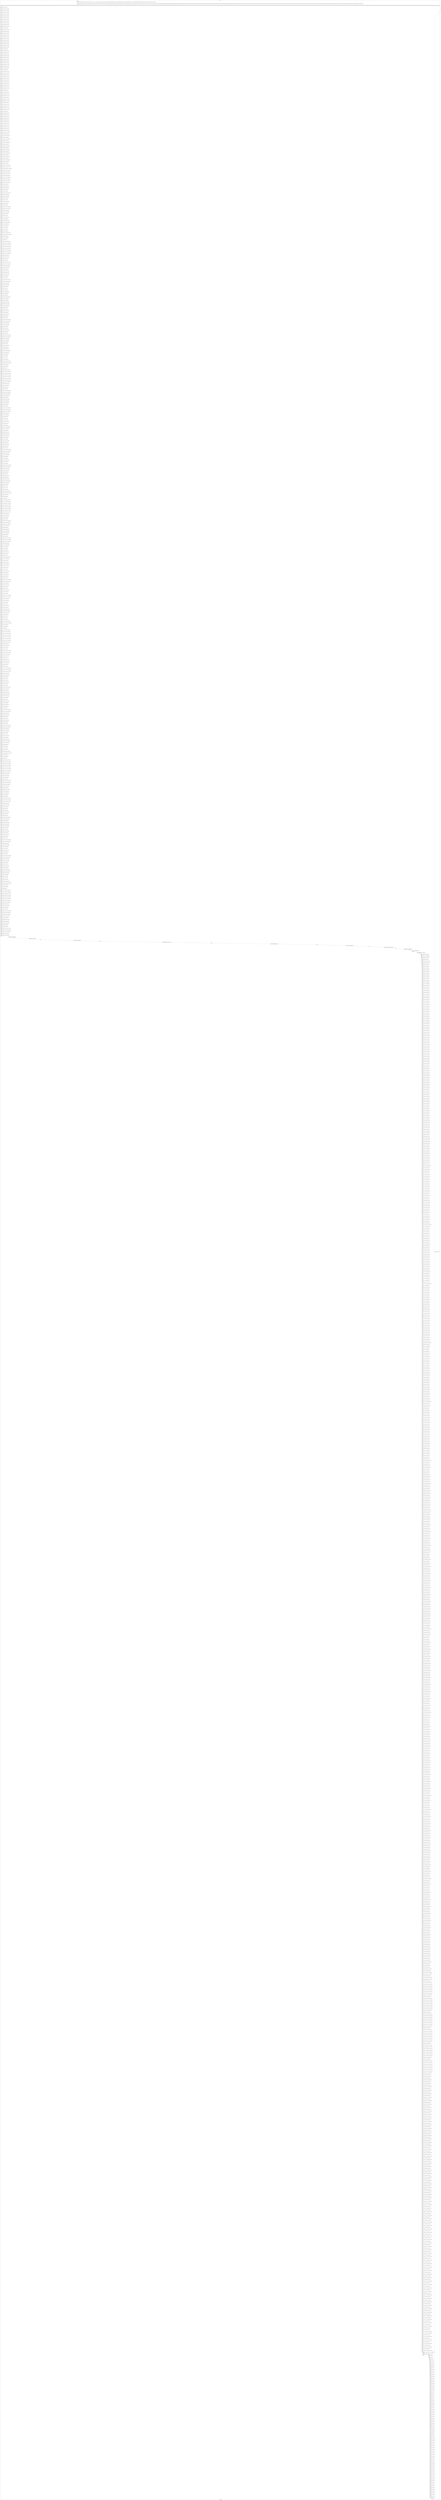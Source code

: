 digraph G {
label="Btor2XCFA";
subgraph cluster_0 {
label="main";
main_init[];
l1[];
l3[];
l4[];
l5[];
l6[];
l7[];
l8[];
l9[];
l10[];
l11[];
l12[];
l13[];
l14[];
l15[];
l16[];
l17[];
l18[];
l19[];
l20[];
l21[];
l22[];
l23[];
l24[];
l25[];
l26[];
l27[];
l28[];
l29[];
l30[];
l31[];
l32[];
l33[];
l34[];
l35[];
l36[];
l37[];
l38[];
l39[];
l40[];
l41[];
l42[];
l43[];
l44[];
l45[];
l46[];
l47[];
l48[];
l49[];
l50[];
l51[];
l52[];
l53[];
l54[];
l55[];
l56[];
l57[];
l58[];
l59[];
l60[];
l61[];
l62[];
l63[];
l64[];
l65[];
l66[];
l67[];
l68[];
l69[];
l70[];
l71[];
l72[];
l73[];
l74[];
l75[];
l76[];
l77[];
l78[];
l79[];
l80[];
l81[];
l82[];
l83[];
l84[];
l85[];
l86[];
l87[];
l88[];
l89[];
l90[];
l91[];
l92[];
l93[];
l94[];
l95[];
l96[];
l97[];
l98[];
l99[];
l100[];
l101[];
l102[];
l103[];
l104[];
l105[];
l106[];
l107[];
l108[];
l109[];
l110[];
l111[];
l112[];
l113[];
l114[];
l115[];
l116[];
l117[];
l118[];
l119[];
l120[];
l121[];
l122[];
l123[];
l124[];
l125[];
l126[];
l127[];
l128[];
l129[];
l130[];
l131[];
l132[];
l133[];
l134[];
l135[];
l136[];
l137[];
l138[];
l139[];
l140[];
l141[];
l142[];
l143[];
l144[];
l145[];
l146[];
l147[];
l148[];
l149[];
l150[];
l151[];
l152[];
l153[];
l154[];
l155[];
l156[];
l157[];
l158[];
l159[];
l160[];
l161[];
l162[];
l163[];
l164[];
l165[];
l166[];
l167[];
l168[];
l169[];
l170[];
l171[];
l172[];
l173[];
l174[];
l175[];
l176[];
l177[];
l178[];
l179[];
l180[];
l181[];
l182[];
l183[];
l184[];
l185[];
l186[];
l187[];
l188[];
l189[];
l190[];
l191[];
l192[];
l193[];
l194[];
l195[];
l196[];
l197[];
l198[];
l199[];
l200[];
l201[];
l202[];
l203[];
l204[];
l205[];
l206[];
l207[];
l208[];
l209[];
l210[];
l211[];
l212[];
l213[];
l214[];
l215[];
l216[];
l217[];
l218[];
l219[];
l220[];
l221[];
l222[];
l223[];
l224[];
l225[];
l226[];
l227[];
l228[];
l229[];
l230[];
l231[];
l232[];
l233[];
l234[];
l235[];
l236[];
l237[];
l238[];
l239[];
l240[];
l241[];
l242[];
l243[];
l244[];
l245[];
l246[];
l247[];
l248[];
l249[];
l250[];
l251[];
l252[];
l253[];
l254[];
l255[];
l256[];
l257[];
l258[];
l259[];
l260[];
l261[];
l262[];
l263[];
l264[];
l265[];
l266[];
l267[];
l268[];
l269[];
l270[];
l271[];
l272[];
l273[];
l274[];
l275[];
l276[];
l277[];
l278[];
l279[];
l280[];
l281[];
l282[];
l283[];
l284[];
l285[];
l286[];
l287[];
l288[];
l289[];
l290[];
l291[];
l292[];
l293[];
l294[];
l295[];
l296[];
l297[];
l298[];
l299[];
l300[];
l301[];
l302[];
l303[];
l304[];
l305[];
l306[];
l307[];
l308[];
l309[];
l310[];
l311[];
l312[];
l313[];
l314[];
l315[];
l316[];
l317[];
l318[];
l319[];
l320[];
l321[];
l322[];
l323[];
l324[];
l325[];
l326[];
l327[];
l328[];
l329[];
l330[];
l331[];
l332[];
l333[];
l334[];
l335[];
l336[];
l337[];
l338[];
l339[];
l340[];
l341[];
l342[];
l343[];
l344[];
l345[];
l346[];
l347[];
l348[];
l349[];
l350[];
l351[];
l352[];
l353[];
l354[];
l355[];
l356[];
l357[];
l358[];
l359[];
l360[];
l361[];
l362[];
l363[];
l364[];
l365[];
l366[];
l367[];
l368[];
l369[];
l370[];
l371[];
l372[];
l373[];
l374[];
l375[];
l376[];
l377[];
l378[];
l379[];
l380[];
l381[];
l382[];
l383[];
l384[];
l385[];
l386[];
l387[];
l388[];
l389[];
l390[];
l391[];
l392[];
l393[];
l394[];
l395[];
l396[];
l397[];
l398[];
l399[];
l400[];
l401[];
l402[];
l403[];
l404[];
l405[];
l406[];
l407[];
l408[];
l409[];
l410[];
l411[];
l412[];
l413[];
l414[];
l415[];
l416[];
l417[];
l418[];
l419[];
l420[];
l421[];
l422[];
l423[];
l424[];
l425[];
l426[];
l427[];
l428[];
l429[];
l430[];
l431[];
l432[];
l433[];
l434[];
l435[];
l436[];
l437[];
l438[];
l439[];
l440[];
l441[];
l442[];
l443[];
l444[];
l445[];
l446[];
l447[];
l448[];
l449[];
l450[];
l451[];
l452[];
l453[];
l454[];
l455[];
l456[];
l457[];
l458[];
l459[];
l460[];
l461[];
l462[];
l463[];
l464[];
l465[];
l466[];
l467[];
l468[];
l469[];
l470[];
l471[];
l472[];
l473[];
l474[];
l475[];
l476[];
l477[];
l478[];
l479[];
l480[];
l481[];
l482[];
l483[];
l484[];
l485[];
l486[];
l487[];
l488[];
l489[];
l490[];
l491[];
l492[];
l493[];
l494[];
l495[];
l496[];
l497[];
l498[];
l499[];
l500[];
l501[];
l502[];
l503[];
l504[];
l505[];
l506[];
l507[];
l508[];
l509[];
l510[];
l511[];
l512[];
l513[];
l514[];
l515[];
l516[];
l517[];
l518[];
l519[];
l520[];
l521[];
l522[];
l523[];
l524[];
l525[];
l526[];
l527[];
l528[];
l529[];
l530[];
l531[];
l532[];
l533[];
l534[];
l535[];
l536[];
l537[];
l538[];
l539[];
l540[];
l541[];
l542[];
l543[];
l544[];
l545[];
l546[];
l547[];
l548[];
l549[];
l550[];
l551[];
l552[];
l553[];
l554[];
l555[];
l556[];
l557[];
l558[];
l559[];
l560[];
l561[];
l562[];
l563[];
l564[];
l565[];
l566[];
l567[];
l568[];
l569[];
l570[];
l571[];
l572[];
l573[];
l574[];
l575[];
l576[];
l577[];
l578[];
l579[];
l580[];
l581[];
l582[];
l583[];
l584[];
l585[];
l586[];
l587[];
l588[];
l589[];
l590[];
l591[];
l592[];
l593[];
l594[];
l595[];
l596[];
l597[];
l598[];
l599[];
l600[];
l601[];
l602[];
l603[];
l604[];
l605[];
l606[];
l607[];
l608[];
l609[];
l610[];
l611[];
l612[];
l613[];
l614[];
l615[];
l616[];
l617[];
l618[];
l619[];
l620[];
l621[];
l622[];
l623[];
l624[];
l625[];
l626[];
l627[];
l628[];
l629[];
l630[];
l631[];
l632[];
l633[];
l634[];
l635[];
l636[];
l637[];
l638[];
l639[];
l640[];
l641[];
l642[];
l643[];
l644[];
l645[];
l646[];
l647[];
l648[];
l649[];
l650[];
l651[];
l652[];
l653[];
l654[];
l655[];
l656[];
l657[];
l658[];
l659[];
l660[];
l661[];
l662[];
l663[];
l664[];
l665[];
l666[];
l667[];
l668[];
l669[];
l670[];
l671[];
l672[];
l673[];
l674[];
l675[];
l676[];
l677[];
l678[];
l679[];
l680[];
l681[];
l682[];
l683[];
l684[];
l685[];
l686[];
l687[];
l688[];
l689[];
l690[];
l691[];
l692[];
l693[];
l694[];
l695[];
l696[];
l697[];
l698[];
l699[];
l700[];
l701[];
l702[];
l703[];
l704[];
l705[];
l706[];
l707[];
l708[];
l709[];
l710[];
l711[];
l712[];
l713[];
l714[];
l715[];
l716[];
l717[];
l718[];
l719[];
l720[];
l721[];
l722[];
l723[];
l724[];
l725[];
l726[];
l727[];
l728[];
l729[];
l730[];
l731[];
l732[];
l733[];
l734[];
l735[];
l736[];
l737[];
l738[];
l739[];
l740[];
l741[];
l742[];
l743[];
l744[];
l745[];
l746[];
l747[];
l748[];
l749[];
l750[];
l751[];
l752[];
l753[];
l754[];
l755[];
l756[];
l757[];
l758[];
l759[];
l760[];
l761[];
l762[];
l763[];
l764[];
l765[];
l766[];
l767[];
l768[];
l769[];
l770[];
l771[];
l772[];
l773[];
l774[];
l775[];
l776[];
l777[];
l778[];
l779[];
l780[];
l781[];
l782[];
l783[];
l784[];
l785[];
l786[];
l787[];
l788[];
l789[];
l790[];
l791[];
l792[];
l793[];
l794[];
l795[];
l796[];
l797[];
l798[];
l799[];
l800[];
l801[];
l802[];
l803[];
l804[];
l805[];
l806[];
l807[];
l808[];
l809[];
l810[];
l811[];
l812[];
l813[];
l814[];
l815[];
l816[];
l817[];
l818[];
l819[];
l820[];
l821[];
l822[];
l823[];
l824[];
l825[];
l826[];
l827[];
l828[];
l829[];
l830[];
l831[];
l832[];
l833[];
l834[];
l835[];
l836[];
l837[];
l838[];
l839[];
l840[];
l841[];
l842[];
l843[];
l844[];
l845[];
l846[];
l847[];
l848[];
l849[];
l850[];
l851[];
l852[];
l853[];
l854[];
l855[];
l856[];
l857[];
l858[];
l859[];
l860[];
l861[];
l862[];
l863[];
l864[];
l865[];
l866[];
l867[];
l868[];
l869[];
l870[];
l871[];
l872[];
l873[];
l874[];
l875[];
l876[];
l877[];
l878[];
l879[];
l880[];
l881[];
l882[];
l883[];
l884[];
l885[];
l886[];
l887[];
l888[];
l889[];
l890[];
l891[];
l892[];
l893[];
l894[];
l895[];
l896[];
l897[];
l898[];
l899[];
l900[];
l901[];
l902[];
l903[];
l904[];
l905[];
l906[];
l907[];
l908[];
l909[];
l910[];
l911[];
l912[];
l913[];
l914[];
l915[];
l916[];
l917[];
l918[];
l919[];
l920[];
l921[];
l922[];
l923[];
l924[];
l925[];
l926[];
l927[];
l928[];
l929[];
l930[];
l931[];
l932[];
l933[];
l934[];
l935[];
l936[];
l937[];
l938[];
l939[];
l940[];
l941[];
l942[];
l943[];
l944[];
l945[];
l946[];
l947[];
l948[];
l949[];
l950[];
l951[];
l952[];
l953[];
l954[];
l955[];
l956[];
l957[];
l958[];
l959[];
l960[];
l961[];
l962[];
l963[];
l964[];
l965[];
l966[];
l967[];
l968[];
l969[];
l970[];
l971[];
l972[];
l973[];
l974[];
l975[];
l976[];
l977[];
l978[];
l979[];
l980[];
l981[];
l982[];
l983[];
l984[];
l985[];
l986[];
l987[];
l988[];
l989[];
l990[];
l991[];
l992[];
l993[];
l994[];
l995[];
l996[];
l997[];
l998[];
l999[];
l1000[];
l1001[];
l1002[];
l1003[];
l1004[];
l1005[];
l1006[];
l1007[];
l1008[];
l1009[];
l1010[];
l1011[];
l1012[];
l1013[];
l1014[];
l1015[];
l1016[];
l1017[];
l1018[];
l1019[];
l1020[];
l1021[];
l1022[];
l1023[];
l1024[];
l1025[];
l1026[];
l1027[];
l1028[];
l1029[];
l1030[];
l1031[];
l1032[];
l1033[];
l1034[];
l1035[];
l1036[];
l1037[];
l1038[];
l1039[];
l1040[];
l1041[];
l1042[];
l1043[];
l1044[];
l1045[];
l1046[];
l1047[];
l1048[];
l1049[];
l1050[];
l1051[];
l1052[];
l1053[];
l1054[];
l1055[];
l1056[];
l1057[];
l1058[];
l1059[];
l1060[];
l1061[];
l1062[];
l1063[];
l1064[];
l1065[];
l1066[];
l1067[];
l1068[];
l1069[];
l1070[];
l1071[];
l1072[];
l1073[];
l1074[];
l1075[];
l1076[];
l1077[];
l1078[];
l1079[];
l1080[];
l1081[];
l1082[];
l1083[];
l1084[];
l1085[];
l1086[];
l1087[];
l1088[];
l1089[];
l1090[];
l1091[];
l1092[];
l1093[];
l1094[];
l1095[];
l1096[];
l1097[];
l1098[];
l1099[];
l1100[];
l1101[];
l1102[];
l1103[];
l1104[];
l1105[];
l1106[];
l1107[];
l1108[];
l1109[];
l1110[];
l1111[];
l1112[];
l1113[];
l1114[];
l1115[];
l1116[];
l1117[];
l1118[];
l1119[];
l1120[];
l1121[];
l1122[];
l1123[];
l1124[];
l1125[];
l1126[];
l1127[];
l1128[];
l1129[];
l1130[];
l1131[];
l1132[];
l1133[];
l1134[];
l1135[];
l1136[];
l1137[];
l1138[];
l1139[];
l1140[];
l1141[];
l1142[];
l1143[];
l1144[];
l1145[];
l1146[];
l1147[];
l1148[];
l1149[];
l1150[];
l1151[];
l1152[];
l1153[];
l1154[];
l1155[];
l1156[];
l1157[];
l1158[];
l1159[];
l1160[];
l1161[];
l1162[];
l1163[];
l1164[];
l1165[];
l1166[];
l1167[];
l1168[];
l1169[];
l1170[];
l1171[];
l1172[];
l1173[];
l1174[];
l1175[];
l1176[];
l1177[];
l1178[];
l1179[];
l1180[];
l1181[];
l1182[];
l1183[];
l1184[];
l1185[];
l1186[];
l1187[];
l1188[];
l1189[];
l1190[];
l1191[];
l1192[];
l1193[];
l1194[];
l1195[];
l1196[];
l1197[];
l1198[];
l1199[];
l1200[];
l1201[];
l1202[];
l1203[];
l1204[];
l1205[];
l1206[];
l1207[];
l1208[];
l1209[];
l1210[];
l1211[];
l1212[];
l1213[];
l1214[];
l1215[];
l1216[];
l1217[];
l1218[];
l1219[];
l1220[];
l1221[];
l1222[];
l1223[];
l1224[];
l1225[];
l1226[];
l1227[];
l1228[];
l1229[];
l1230[];
l1231[];
l1232[];
l1233[];
l1234[];
l1235[];
l1236[];
l1237[];
l1238[];
l1239[];
l1240[];
l1241[];
l1242[];
l1243[];
l1244[];
l1245[];
l1246[];
l1247[];
l1248[];
l1249[];
l1250[];
l1251[];
l1252[];
l1253[];
l1254[];
l1255[];
l1256[];
l1257[];
l1258[];
l1259[];
l1260[];
l1261[];
l1262[];
l1263[];
l1264[];
l1265[];
l1266[];
l1267[];
l1268[];
l1269[];
l1270[];
l1271[];
l1272[];
l1273[];
l1274[];
l1275[];
l1276[];
l1277[];
l1278[];
l1279[];
l1280[];
l1281[];
l1282[];
l1283[];
l1284[];
l1285[];
l1286[];
l1287[];
l1288[];
l1289[];
l1290[];
l1291[];
l1292[];
l1293[];
l1294[];
l1295[];
l1296[];
l1297[];
l1298[];
l1299[];
l1300[];
l1301[];
l1302[];
l1303[];
l1304[];
l1305[];
l1306[];
l1307[];
l1308[];
l1309[];
l1310[];
l1311[];
l1312[];
l1313[];
l1314[];
l1315[];
l1316[];
l1317[];
l1318[];
l1319[];
l1320[];
l1321[];
l1322[];
l1323[];
l1324[];
l1325[];
l1326[];
l1327[];
l1328[];
l1329[];
l1330[];
l1331[];
l1332[];
l1333[];
l1334[];
l1335[];
l1336[];
l1337[];
l1338[];
l1339[];
l1340[];
l1341[];
l1342[];
l1343[];
l1344[];
l1345[];
l1346[];
l1347[];
l1348[];
l1349[];
l1350[];
l1351[];
l1352[];
l1353[];
l1354[];
l1355[];
l1356[];
l1357[];
main_error[];
l1358[];
l1359[];
l1360[];
l1361[];
l1362[];
l1363[];
l1364[];
l1365[];
l1366[];
l1367[];
l1368[];
l1369[];
l1370[];
l1371[];
l1372[];
l1373[];
l1374[];
l1375[];
l1376[];
l1377[];
l1378[];
l1379[];
l1380[];
l1381[];
l1382[];
l1383[];
l1384[];
l1385[];
l1386[];
l1387[];
l1388[];
l1389[];
l1390[];
l1391[];
l1392[];
l1393[];
l1394[];
l1395[];
l1396[];
l1397[];
l1398[];
l1399[];
l1400[];
l1401[];
l1402[];
l1403[];
l1404[];
l1405[];
l1406[];
l1407[];
l1408[];
l1409[];
l1410[];
l1411[];
l1412[];
l1413[];
l1414[];
l1415[];
l1416[];
l1417[];
l1418[];
l1419[];
l1420[];
l1421[];
l1422[];
l1423[];
l1424[];
l1425[];
l1426[];
l1427[];
l1428[];
l1429[];
l1430[];
l1431[];
l1432[];
l1433[];
l1434[];
l1435[];
l1436[];
l1437[];
l1438[];
l1439[];
l1440[];
l1441[];
main_init -> l1 [label="[(assign const_5 #b00000000),(assign const_24 #b0),(assign const_247 #b00000000),(assign const_250 #b11111111),(assign const_433 #b1),(assign const_480 #b00000101),(assign const_481 #b00000010),(assign const_482 #b000000000000000000000000),(assign const_484 #b00000000000000000000000000000001),(assign const_486 #b00000000000000000000000011111111),(assign const_488 #b00000000000000000000000000000000),(assign const_518 #b00000001),(assign const_737 #b00000011),(assign const_827 #b00000100)] "];
l3 -> l4 [label="[(havoc input_269),(havoc input_271),(havoc input_273),(havoc input_275),(havoc input_277),(havoc input_279),(havoc input_281),(havoc input_283),(havoc input_285),(havoc input_287),(havoc input_289),(havoc input_291),(havoc input_293),(havoc input_295),(havoc input_297),(havoc input_299),(havoc input_301),(havoc input_303),(havoc input_305),(havoc input_307),(havoc input_309),(havoc input_311),(havoc input_313),(havoc input_315),(havoc input_317),(havoc input_319),(havoc input_321),(havoc input_323),(havoc input_325),(havoc input_327),(havoc input_329),(havoc input_331),(havoc input_333),(havoc input_335),(havoc input_337),(havoc input_339),(havoc input_341),(havoc input_343),(havoc input_345),(havoc input_347),(havoc input_349),(havoc input_351),(havoc input_353),(havoc input_355),(havoc input_357),(havoc input_359),(havoc input_361),(havoc input_363),(havoc input_365),(havoc input_367),(havoc input_369),(havoc input_371),(havoc input_373),(havoc input_375),(havoc input_377),(havoc input_379),(havoc input_381),(havoc input_383),(havoc input_385),(havoc input_387),(havoc input_389),(havoc input_391),(havoc input_393),(havoc input_395),(havoc input_397),(havoc input_399),(havoc input_401),(havoc input_403),(havoc input_405),(havoc input_407),(havoc input_409),(havoc input_411),(havoc input_413),(havoc input_415),(havoc input_417),(havoc input_419),(havoc input_421),(havoc input_423),(havoc input_425),(havoc input_427),(havoc input_429),(havoc input_431),(havoc input_435),(havoc input_449),(havoc input_452),(havoc input_459),(havoc input_462),(havoc input_470),(havoc input_473),(havoc input_478),(havoc input_504),(havoc input_511),(havoc input_516),(havoc input_526),(havoc input_529),(havoc input_534),(havoc input_540),(havoc input_543),(havoc input_546),(havoc input_554),(havoc input_557),(havoc input_565),(havoc input_568),(havoc input_573),(havoc input_593),(havoc input_600),(havoc input_605),(havoc input_615),(havoc input_618),(havoc input_623),(havoc input_629),(havoc input_632),(havoc input_635),(havoc input_643),(havoc input_646),(havoc input_654),(havoc input_657),(havoc input_662),(havoc input_682),(havoc input_689),(havoc input_694),(havoc input_704),(havoc input_707),(havoc input_712),(havoc input_718),(havoc input_721),(havoc input_724),(havoc input_732),(havoc input_735),(havoc input_744),(havoc input_747),(havoc input_752),(havoc input_772),(havoc input_779),(havoc input_784),(havoc input_794),(havoc input_797),(havoc input_802),(havoc input_808),(havoc input_811),(havoc input_814),(havoc input_822),(havoc input_825),(havoc input_834),(havoc input_837),(havoc input_842),(havoc input_862),(havoc input_869),(havoc input_874),(havoc input_884),(havoc input_887),(havoc input_892),(havoc input_898),(havoc input_901),(havoc input_904),(havoc input_912),(havoc input_915),(havoc input_923),(havoc input_926),(havoc input_931),(havoc input_951),(havoc input_958),(havoc input_963),(havoc input_973),(havoc input_976),(havoc input_981),(havoc input_987)] "];
l4 -> l5 [label="[(assign binary_175 (bvand state_25 state_27))] "];
l5 -> l6 [label="[(assign binary_176 (bvand binary_175 (bvnot state_29)))] "];
l6 -> l7 [label="[(assign binary_177 (bvand binary_176 (bvnot state_31)))] "];
l7 -> l8 [label="[(assign binary_178 (bvand binary_177 (bvnot state_33)))] "];
l8 -> l9 [label="[(assign binary_179 (bvand binary_178 (bvnot state_35)))] "];
l9 -> l10 [label="[(assign binary_180 (bvand binary_179 (bvnot state_37)))] "];
l10 -> l11 [label="[(assign binary_181 (bvand binary_180 (bvnot state_39)))] "];
l11 -> l12 [label="[(assign binary_182 (bvand binary_181 (bvnot state_41)))] "];
l12 -> l13 [label="[(assign binary_183 (bvand binary_182 (bvnot state_43)))] "];
l13 -> l14 [label="[(assign binary_184 (bvand binary_183 (bvnot state_45)))] "];
l14 -> l15 [label="[(assign binary_185 (bvand binary_184 (bvnot state_47)))] "];
l15 -> l16 [label="[(assign binary_186 (bvand binary_185 (bvnot state_49)))] "];
l16 -> l17 [label="[(assign binary_187 (bvand binary_186 state_51))] "];
l17 -> l18 [label="[(assign binary_188 (bvand binary_187 (bvnot state_53)))] "];
l18 -> l19 [label="[(assign binary_189 (bvand binary_188 (bvnot state_55)))] "];
l19 -> l20 [label="[(assign binary_190 (bvand binary_189 (bvnot state_57)))] "];
l20 -> l21 [label="[(assign binary_191 (bvand binary_190 (bvnot state_59)))] "];
l21 -> l22 [label="[(assign binary_192 (bvand binary_191 (bvnot state_61)))] "];
l22 -> l23 [label="[(assign binary_193 (bvand binary_192 (bvnot state_63)))] "];
l23 -> l24 [label="[(assign binary_194 (bvand binary_193 (bvnot state_65)))] "];
l24 -> l25 [label="[(assign binary_195 (bvand binary_194 (bvnot state_67)))] "];
l25 -> l26 [label="[(assign binary_196 (bvand binary_195 (bvnot state_69)))] "];
l26 -> l27 [label="[(assign binary_197 (bvand binary_196 (bvnot state_71)))] "];
l27 -> l28 [label="[(assign binary_198 (bvand binary_197 (bvnot state_73)))] "];
l28 -> l29 [label="[(assign binary_199 (bvand binary_198 state_75))] "];
l29 -> l30 [label="[(assign binary_200 (bvand binary_199 (bvnot state_77)))] "];
l30 -> l31 [label="[(assign binary_201 (bvand binary_200 (bvnot state_79)))] "];
l31 -> l32 [label="[(assign binary_202 (bvand binary_201 (bvnot state_81)))] "];
l32 -> l33 [label="[(assign binary_203 (bvand binary_202 (bvnot state_83)))] "];
l33 -> l34 [label="[(assign binary_204 (bvand binary_203 (bvnot state_85)))] "];
l34 -> l35 [label="[(assign binary_205 (bvand binary_204 (bvnot state_87)))] "];
l35 -> l36 [label="[(assign binary_206 (bvand binary_205 (bvnot state_89)))] "];
l36 -> l37 [label="[(assign binary_207 (bvand binary_206 (bvnot state_91)))] "];
l37 -> l38 [label="[(assign binary_208 (bvand binary_207 (bvnot state_93)))] "];
l38 -> l39 [label="[(assign binary_209 (bvand binary_208 (bvnot state_95)))] "];
l39 -> l40 [label="[(assign binary_210 (bvand binary_209 (bvnot state_97)))] "];
l40 -> l41 [label="[(assign binary_211 (bvand binary_210 state_99))] "];
l41 -> l42 [label="[(assign binary_212 (bvand binary_211 (bvnot state_101)))] "];
l42 -> l43 [label="[(assign binary_213 (bvand binary_212 (bvnot state_103)))] "];
l43 -> l44 [label="[(assign binary_214 (bvand binary_213 (bvnot state_105)))] "];
l44 -> l45 [label="[(assign binary_215 (bvand binary_214 (bvnot state_107)))] "];
l45 -> l46 [label="[(assign binary_216 (bvand binary_215 (bvnot state_109)))] "];
l46 -> l47 [label="[(assign binary_217 (bvand binary_216 (bvnot state_111)))] "];
l47 -> l48 [label="[(assign binary_218 (bvand binary_217 (bvnot state_113)))] "];
l48 -> l49 [label="[(assign binary_219 (bvand binary_218 (bvnot state_115)))] "];
l49 -> l50 [label="[(assign binary_220 (bvand binary_219 (bvnot state_117)))] "];
l50 -> l51 [label="[(assign binary_221 (bvand binary_220 (bvnot state_119)))] "];
l51 -> l52 [label="[(assign binary_222 (bvand binary_221 (bvnot state_121)))] "];
l52 -> l53 [label="[(assign binary_223 (bvand binary_222 state_123))] "];
l53 -> l54 [label="[(assign binary_224 (bvand binary_223 (bvnot state_125)))] "];
l54 -> l55 [label="[(assign binary_225 (bvand binary_224 (bvnot state_127)))] "];
l55 -> l56 [label="[(assign binary_226 (bvand binary_225 (bvnot state_129)))] "];
l56 -> l57 [label="[(assign binary_227 (bvand binary_226 (bvnot state_131)))] "];
l57 -> l58 [label="[(assign binary_228 (bvand binary_227 (bvnot state_133)))] "];
l58 -> l59 [label="[(assign binary_229 (bvand binary_228 (bvnot state_135)))] "];
l59 -> l60 [label="[(assign binary_230 (bvand binary_229 (bvnot state_137)))] "];
l60 -> l61 [label="[(assign binary_231 (bvand binary_230 (bvnot state_139)))] "];
l61 -> l62 [label="[(assign binary_232 (bvand binary_231 (bvnot state_141)))] "];
l62 -> l63 [label="[(assign binary_233 (bvand binary_232 (bvnot state_143)))] "];
l63 -> l64 [label="[(assign binary_234 (bvand binary_233 (bvnot state_145)))] "];
l64 -> l65 [label="[(assign binary_235 (bvand binary_234 state_147))] "];
l65 -> l66 [label="[(assign binary_236 (bvand binary_235 (bvnot state_149)))] "];
l66 -> l67 [label="[(assign binary_237 (bvand binary_236 (bvnot state_151)))] "];
l67 -> l68 [label="[(assign binary_238 (bvand binary_237 (bvnot state_153)))] "];
l68 -> l69 [label="[(assign binary_239 (bvand binary_238 (bvnot state_155)))] "];
l69 -> l70 [label="[(assign binary_240 (bvand binary_239 (bvnot state_157)))] "];
l70 -> l71 [label="[(assign binary_241 (bvand binary_240 (bvnot state_159)))] "];
l71 -> l72 [label="[(assign binary_242 (bvand binary_241 (bvnot state_161)))] "];
l72 -> l73 [label="[(assign binary_243 (bvand binary_242 (bvnot state_163)))] "];
l73 -> l74 [label="[(assign binary_244 (bvand binary_243 (bvnot state_165)))] "];
l74 -> l75 [label="[(assign binary_245 (bvand binary_244 (bvnot state_167)))] "];
l75 -> l76 [label="[(assign binary_246 (bvand binary_245 (bvnot state_169)))] "];
l76 -> l77 [label="[(assign comparison_248 (ite (= const_247 state_6) #b1 #b0))] "];
l77 -> l78 [label="[(assign binary_249 (bvand binary_246 comparison_248))] "];
l78 -> l79 [label="[(assign comparison_251 (ite (= const_250 state_8) #b1 #b0))] "];
l79 -> l80 [label="[(assign binary_252 (bvand binary_249 comparison_251))] "];
l80 -> l81 [label="[(assign comparison_253 (ite (= const_247 state_10) #b1 #b0))] "];
l81 -> l82 [label="[(assign binary_254 (bvand binary_252 comparison_253))] "];
l82 -> l83 [label="[(assign comparison_255 (ite (= const_250 state_12) #b1 #b0))] "];
l83 -> l84 [label="[(assign binary_256 (bvand binary_254 comparison_255))] "];
l84 -> l85 [label="[(assign comparison_257 (ite (= const_250 state_14) #b1 #b0))] "];
l85 -> l86 [label="[(assign binary_258 (bvand binary_256 comparison_257))] "];
l86 -> l87 [label="[(assign comparison_259 (ite (= const_250 state_16) #b1 #b0))] "];
l87 -> l88 [label="[(assign binary_260 (bvand binary_258 comparison_259))] "];
l88 -> l89 [label="[(assign comparison_261 (ite (= const_250 state_18) #b1 #b0))] "];
l89 -> l90 [label="[(assign binary_262 (bvand binary_260 comparison_261))] "];
l90 -> l91 [label="[(assign comparison_263 (ite (= const_250 state_20) #b1 #b0))] "];
l91 -> l92 [label="[(assign binary_264 (bvand binary_262 comparison_263))] "];
l92 -> l93 [label="[(assign comparison_265 (ite (= const_250 state_22) #b1 #b0))] "];
l93 -> l94 [label="[(assign binary_266 (bvand binary_264 comparison_265))] "];
l94 -> l95 [label="[(assign binary_267 (bvand state_173 binary_266))] "];
l95 -> l96 [label="[(assign comparison_436 (ite (= const_247 input_275) #b1 #b0))] "];
l96 -> l97 [label="[(assign comparison_437 (ite (= const_247 input_277) #b1 #b0))] "];
l97 -> l98 [label="[(assign binary_438 (bvand (bvnot comparison_436) (bvnot comparison_437)))] "];
l98 -> l99 [label="[(assign comparison_439 (ite (= const_247 input_279) #b1 #b0))] "];
l99 -> l100 [label="[(assign binary_440 (bvand binary_438 (bvnot comparison_439)))] "];
l100 -> l101 [label="[(assign comparison_441 (ite (= const_247 input_281) #b1 #b0))] "];
l101 -> l102 [label="[(assign binary_442 (bvand binary_440 (bvnot comparison_441)))] "];
l102 -> l103 [label="[(assign comparison_443 (ite (= const_247 input_283) #b1 #b0))] "];
l103 -> l104 [label="[(assign binary_444 (bvand binary_442 (bvnot comparison_443)))] "];
l104 -> l105 [label="[(assign comparison_445 (ite (= const_247 input_285) #b1 #b0))] "];
l105 -> l106 [label="[(assign binary_446 (bvand binary_444 (bvnot comparison_445)))] "];
l106 -> l107 [label="[(assign binary_447 (bvand input_287 binary_446))] "];
l107 -> l108 [label="[(assign binary_448 (bvor (bvnot input_435) binary_447))] "];
l108 -> l109 [label="[(assign binary_450 (bvor input_289 (bvnot input_449)))] "];
l109 -> l110 [label="[(assign binary_451 (bvand binary_448 binary_450))] "];
l110 -> l111 [label="[(assign binary_453 (bvor input_293 input_449))] "];
l111 -> l112 [label="[(assign comparison_454 (ite (= const_250 input_271) #b1 #b0))] "];
l112 -> l113 [label="[(assign binary_455 (bvand binary_453 comparison_454))] "];
l113 -> l114 [label="[(assign binary_456 (bvor (bvnot input_452) binary_455))] "];
l114 -> l115 [label="[(assign binary_457 (bvand binary_451 binary_456))] "];
l115 -> l116 [label="[(assign binary_458 (bvor input_295 input_452))] "];
l116 -> l117 [label="[(assign binary_460 (bvor binary_458 (bvnot input_459)))] "];
l117 -> l118 [label="[(assign binary_461 (bvand binary_457 binary_460))] "];
l118 -> l119 [label="[(assign binary_463 (bvor input_297 input_459))] "];
l119 -> l120 [label="[(assign ternary_464 (ite (= input_449 #b1) const_247 input_269))] "];
l120 -> l121 [label="[(assign comparison_465 (ite (= const_247 ternary_464) #b1 #b0))] "];
l121 -> l122 [label="[(assign binary_466 (bvand binary_463 comparison_465))] "];
l122 -> l123 [label="[(assign binary_467 (bvor (bvnot input_462) binary_466))] "];
l123 -> l124 [label="[(assign binary_468 (bvand binary_461 binary_467))] "];
l124 -> l125 [label="[(assign binary_469 (bvor input_305 input_462))] "];
l125 -> l126 [label="[(assign binary_471 (bvor binary_469 (bvnot input_470)))] "];
l126 -> l127 [label="[(assign binary_472 (bvand binary_468 binary_471))] "];
l127 -> l128 [label="[(assign binary_474 (bvand binary_463 (bvnot input_462)))] "];
l128 -> l129 [label="[(assign binary_475 (bvand (bvnot comparison_465) binary_474))] "];
l129 -> l130 [label="[(assign binary_476 (bvor (bvnot input_473) binary_475))] "];
l130 -> l131 [label="[(assign binary_477 (bvand binary_472 binary_476))] "];
l131 -> l132 [label="[(assign binary_479 (bvor input_299 input_473))] "];
l132 -> l133 [label="[(assign binary_483 (++ const_482 input_275))] "];
l133 -> l134 [label="[(assign binary_485 (bvsub binary_483 const_484))] "];
l134 -> l135 [label="[(assign comparison_487 (ite (= const_250 input_275) #b1 #b0))] "];
l135 -> l136 [label="[(assign ternary_489 (ite (= comparison_487 #b1) const_484 const_488))] "];
l136 -> l137 [label="[(assign binary_490 (bvmul const_486 ternary_489))] "];
l137 -> l138 [label="[(assign binary_491 (bvor binary_485 binary_490))] "];
l138 -> l139 [label="[(assign slice_492 (extract binary_491 0 8))] "];
l139 -> l140 [label="[(assign ternary_493 (ite (= input_435 #b1) slice_492 input_275))] "];
l140 -> l141 [label="[(assign ternary_494 (ite (= input_449 #b1) const_250 ternary_493))] "];
l141 -> l142 [label="[(assign ternary_495 (ite (= input_452 #b1) const_481 ternary_494))] "];
l142 -> l143 [label="[(assign ternary_496 (ite (= input_459 #b1) const_481 ternary_495))] "];
l143 -> l144 [label="[(assign ternary_497 (ite (= input_462 #b1) const_481 ternary_496))] "];
l144 -> l145 [label="[(assign ternary_498 (ite (= input_470 #b1) const_250 ternary_497))] "];
l145 -> l146 [label="[(assign ternary_499 (ite (= input_473 #b1) const_480 ternary_498))] "];
l146 -> l147 [label="[(assign comparison_500 (ite (= const_247 ternary_499) #b1 #b0))] "];
l147 -> l148 [label="[(assign binary_501 (bvand binary_479 comparison_500))] "];
l148 -> l149 [label="[(assign binary_502 (bvor (bvnot input_478) binary_501))] "];
l149 -> l150 [label="[(assign binary_503 (bvand binary_477 binary_502))] "];
l150 -> l151 [label="[(assign binary_505 (bvor input_301 input_478))] "];
l151 -> l152 [label="[(assign ternary_506 (ite (= input_459 #b1) const_247 input_271))] "];
l152 -> l153 [label="[(assign comparison_507 (ite (= const_247 ternary_506) #b1 #b0))] "];
l153 -> l154 [label="[(assign binary_508 (bvand binary_505 (bvnot comparison_507)))] "];
l154 -> l155 [label="[(assign binary_509 (bvor (bvnot input_504) binary_508))] "];
l155 -> l156 [label="[(assign binary_510 (bvand binary_503 binary_509))] "];
l156 -> l157 [label="[(assign binary_512 (bvand binary_505 (bvnot input_504)))] "];
l157 -> l158 [label="[(assign binary_513 (bvand comparison_507 binary_512))] "];
l158 -> l159 [label="[(assign binary_514 (bvor (bvnot input_511) binary_513))] "];
l159 -> l160 [label="[(assign binary_515 (bvand binary_510 binary_514))] "];
l160 -> l161 [label="[(assign binary_517 (bvor input_303 input_511))] "];
l161 -> l162 [label="[(assign ternary_519 (ite (= input_470 #b1) const_518 input_273))] "];
l162 -> l163 [label="[(assign comparison_520 (ite (= const_247 ternary_519) #b1 #b0))] "];
l163 -> l164 [label="[(assign binary_521 (bvand binary_517 comparison_520))] "];
l164 -> l165 [label="[(assign binary_522 (bvor (bvnot input_516) binary_521))] "];
l165 -> l166 [label="[(assign binary_523 (bvand binary_515 binary_522))] "];
l166 -> l167 [label="[(assign binary_524 (bvor input_307 input_470))] "];
l167 -> l168 [label="[(assign binary_525 (bvor binary_524 input_516))] "];
l168 -> l169 [label="[(assign binary_527 (bvor binary_525 (bvnot input_526)))] "];
l169 -> l170 [label="[(assign binary_528 (bvand binary_523 binary_527))] "];
l170 -> l171 [label="[(assign binary_530 (bvor input_309 input_526))] "];
l171 -> l172 [label="[(assign binary_531 (bvand (bvnot comparison_507) binary_530))] "];
l172 -> l173 [label="[(assign binary_532 (bvor (bvnot input_529) binary_531))] "];
l173 -> l174 [label="[(assign binary_533 (bvand binary_528 binary_532))] "];
l174 -> l175 [label="[(assign binary_535 (bvand binary_530 (bvnot input_529)))] "];
l175 -> l176 [label="[(assign binary_536 (bvand comparison_507 binary_535))] "];
l176 -> l177 [label="[(assign binary_537 (bvor (bvnot input_534) binary_536))] "];
l177 -> l178 [label="[(assign binary_538 (bvand binary_533 binary_537))] "];
l178 -> l179 [label="[(assign binary_539 (bvor input_311 input_534))] "];
l179 -> l180 [label="[(assign binary_541 (bvor binary_539 (bvnot input_540)))] "];
l180 -> l181 [label="[(assign binary_542 (bvand binary_538 binary_541))] "];
l181 -> l182 [label="[(assign binary_544 (bvor input_313 (bvnot input_543)))] "];
l182 -> l183 [label="[(assign binary_545 (bvand binary_542 binary_544))] "];
l183 -> l184 [label="[(assign binary_547 (bvor input_317 input_543))] "];
l184 -> l185 [label="[(assign ternary_548 (ite (= input_540 #b1) const_250 ternary_506))] "];
l185 -> l186 [label="[(assign comparison_549 (ite (= const_250 ternary_548) #b1 #b0))] "];
l186 -> l187 [label="[(assign binary_550 (bvand binary_547 comparison_549))] "];
l187 -> l188 [label="[(assign binary_551 (bvor (bvnot input_546) binary_550))] "];
l188 -> l189 [label="[(assign binary_552 (bvand binary_545 binary_551))] "];
l189 -> l190 [label="[(assign binary_553 (bvor input_319 input_546))] "];
l190 -> l191 [label="[(assign binary_555 (bvor binary_553 (bvnot input_554)))] "];
l191 -> l192 [label="[(assign binary_556 (bvand binary_552 binary_555))] "];
l192 -> l193 [label="[(assign binary_558 (bvor input_321 input_554))] "];
l193 -> l194 [label="[(assign ternary_559 (ite (= input_543 #b1) const_518 ternary_464))] "];
l194 -> l195 [label="[(assign comparison_560 (ite (= const_518 ternary_559) #b1 #b0))] "];
l195 -> l196 [label="[(assign binary_561 (bvand binary_558 comparison_560))] "];
l196 -> l197 [label="[(assign binary_562 (bvor (bvnot input_557) binary_561))] "];
l197 -> l198 [label="[(assign binary_563 (bvand binary_556 binary_562))] "];
l198 -> l199 [label="[(assign binary_564 (bvor input_329 input_557))] "];
l199 -> l200 [label="[(assign binary_566 (bvor binary_564 (bvnot input_565)))] "];
l200 -> l201 [label="[(assign binary_567 (bvand binary_563 binary_566))] "];
l201 -> l202 [label="[(assign binary_569 (bvand binary_558 (bvnot input_557)))] "];
l202 -> l203 [label="[(assign binary_570 (bvand (bvnot comparison_560) binary_569))] "];
l203 -> l204 [label="[(assign binary_571 (bvor (bvnot input_568) binary_570))] "];
l204 -> l205 [label="[(assign binary_572 (bvand binary_567 binary_571))] "];
l205 -> l206 [label="[(assign binary_574 (bvor input_323 input_568))] "];
l206 -> l207 [label="[(assign binary_575 (++ const_482 input_277))] "];
l207 -> l208 [label="[(assign binary_576 (bvsub binary_575 const_484))] "];
l208 -> l209 [label="[(assign comparison_577 (ite (= const_250 input_277) #b1 #b0))] "];
l209 -> l210 [label="[(assign ternary_578 (ite (= comparison_577 #b1) const_484 const_488))] "];
l210 -> l211 [label="[(assign binary_579 (bvmul const_486 ternary_578))] "];
l211 -> l212 [label="[(assign binary_580 (bvor binary_576 binary_579))] "];
l212 -> l213 [label="[(assign slice_581 (extract binary_580 0 8))] "];
l213 -> l214 [label="[(assign ternary_582 (ite (= input_435 #b1) slice_581 input_277))] "];
l214 -> l215 [label="[(assign ternary_583 (ite (= input_543 #b1) const_250 ternary_582))] "];
l215 -> l216 [label="[(assign ternary_584 (ite (= input_546 #b1) const_481 ternary_583))] "];
l216 -> l217 [label="[(assign ternary_585 (ite (= input_554 #b1) const_481 ternary_584))] "];
l217 -> l218 [label="[(assign ternary_586 (ite (= input_557 #b1) const_481 ternary_585))] "];
l218 -> l219 [label="[(assign ternary_587 (ite (= input_565 #b1) const_250 ternary_586))] "];
l219 -> l220 [label="[(assign ternary_588 (ite (= input_568 #b1) const_480 ternary_587))] "];
l220 -> l221 [label="[(assign comparison_589 (ite (= const_247 ternary_588) #b1 #b0))] "];
l221 -> l222 [label="[(assign binary_590 (bvand binary_574 comparison_589))] "];
l222 -> l223 [label="[(assign binary_591 (bvor (bvnot input_573) binary_590))] "];
l223 -> l224 [label="[(assign binary_592 (bvand binary_572 binary_591))] "];
l224 -> l225 [label="[(assign binary_594 (bvor input_325 input_573))] "];
l225 -> l226 [label="[(assign ternary_595 (ite (= input_554 #b1) const_518 ternary_548))] "];
l226 -> l227 [label="[(assign comparison_596 (ite (= const_518 ternary_595) #b1 #b0))] "];
l227 -> l228 [label="[(assign binary_597 (bvand binary_594 (bvnot comparison_596)))] "];
l228 -> l229 [label="[(assign binary_598 (bvor (bvnot input_593) binary_597))] "];
l229 -> l230 [label="[(assign binary_599 (bvand binary_592 binary_598))] "];
l230 -> l231 [label="[(assign binary_601 (bvand binary_594 (bvnot input_593)))] "];
l231 -> l232 [label="[(assign binary_602 (bvand comparison_596 binary_601))] "];
l232 -> l233 [label="[(assign binary_603 (bvor (bvnot input_600) binary_602))] "];
l233 -> l234 [label="[(assign binary_604 (bvand binary_599 binary_603))] "];
l234 -> l235 [label="[(assign binary_606 (bvor input_327 input_600))] "];
l235 -> l236 [label="[(assign ternary_607 (ite (= input_526 #b1) const_247 ternary_519))] "];
l236 -> l237 [label="[(assign ternary_608 (ite (= input_565 #b1) const_518 ternary_607))] "];
l237 -> l238 [label="[(assign comparison_609 (ite (= const_247 ternary_608) #b1 #b0))] "];
l238 -> l239 [label="[(assign binary_610 (bvand binary_606 comparison_609))] "];
l239 -> l240 [label="[(assign binary_611 (bvor (bvnot input_605) binary_610))] "];
l240 -> l241 [label="[(assign binary_612 (bvand binary_604 binary_611))] "];
l241 -> l242 [label="[(assign binary_613 (bvor input_331 input_565))] "];
l242 -> l243 [label="[(assign binary_614 (bvor binary_613 input_605))] "];
l243 -> l244 [label="[(assign binary_616 (bvor binary_614 (bvnot input_615)))] "];
l244 -> l245 [label="[(assign binary_617 (bvand binary_612 binary_616))] "];
l245 -> l246 [label="[(assign binary_619 (bvor input_333 input_615))] "];
l246 -> l247 [label="[(assign binary_620 (bvand (bvnot comparison_596) binary_619))] "];
l247 -> l248 [label="[(assign binary_621 (bvor (bvnot input_618) binary_620))] "];
l248 -> l249 [label="[(assign binary_622 (bvand binary_617 binary_621))] "];
l249 -> l250 [label="[(assign binary_624 (bvand binary_619 (bvnot input_618)))] "];
l250 -> l251 [label="[(assign binary_625 (bvand comparison_596 binary_624))] "];
l251 -> l252 [label="[(assign binary_626 (bvor (bvnot input_623) binary_625))] "];
l252 -> l253 [label="[(assign binary_627 (bvand binary_622 binary_626))] "];
l253 -> l254 [label="[(assign binary_628 (bvor input_335 input_623))] "];
l254 -> l255 [label="[(assign binary_630 (bvor binary_628 (bvnot input_629)))] "];
l255 -> l256 [label="[(assign binary_631 (bvand binary_627 binary_630))] "];
l256 -> l257 [label="[(assign binary_633 (bvor input_337 (bvnot input_632)))] "];
l257 -> l258 [label="[(assign binary_634 (bvand binary_631 binary_633))] "];
l258 -> l259 [label="[(assign binary_636 (bvor input_341 input_632))] "];
l259 -> l260 [label="[(assign ternary_637 (ite (= input_629 #b1) const_250 ternary_595))] "];
l260 -> l261 [label="[(assign comparison_638 (ite (= const_250 ternary_637) #b1 #b0))] "];
l261 -> l262 [label="[(assign binary_639 (bvand binary_636 comparison_638))] "];
l262 -> l263 [label="[(assign binary_640 (bvor (bvnot input_635) binary_639))] "];
l263 -> l264 [label="[(assign binary_641 (bvand binary_634 binary_640))] "];
l264 -> l265 [label="[(assign binary_642 (bvor input_343 input_635))] "];
l265 -> l266 [label="[(assign binary_644 (bvor binary_642 (bvnot input_643)))] "];
l266 -> l267 [label="[(assign binary_645 (bvand binary_641 binary_644))] "];
l267 -> l268 [label="[(assign binary_647 (bvor input_345 input_643))] "];
l268 -> l269 [label="[(assign ternary_648 (ite (= input_632 #b1) const_481 ternary_559))] "];
l269 -> l270 [label="[(assign comparison_649 (ite (= const_481 ternary_648) #b1 #b0))] "];
l270 -> l271 [label="[(assign binary_650 (bvand binary_647 comparison_649))] "];
l271 -> l272 [label="[(assign binary_651 (bvor (bvnot input_646) binary_650))] "];
l272 -> l273 [label="[(assign binary_652 (bvand binary_645 binary_651))] "];
l273 -> l274 [label="[(assign binary_653 (bvor input_353 input_646))] "];
l274 -> l275 [label="[(assign binary_655 (bvor binary_653 (bvnot input_654)))] "];
l275 -> l276 [label="[(assign binary_656 (bvand binary_652 binary_655))] "];
l276 -> l277 [label="[(assign binary_658 (bvand binary_647 (bvnot input_646)))] "];
l277 -> l278 [label="[(assign binary_659 (bvand (bvnot comparison_649) binary_658))] "];
l278 -> l279 [label="[(assign binary_660 (bvor (bvnot input_657) binary_659))] "];
l279 -> l280 [label="[(assign binary_661 (bvand binary_656 binary_660))] "];
l280 -> l281 [label="[(assign binary_663 (bvor input_347 input_657))] "];
l281 -> l282 [label="[(assign binary_664 (++ const_482 input_279))] "];
l282 -> l283 [label="[(assign binary_665 (bvsub binary_664 const_484))] "];
l283 -> l284 [label="[(assign comparison_666 (ite (= const_250 input_279) #b1 #b0))] "];
l284 -> l285 [label="[(assign ternary_667 (ite (= comparison_666 #b1) const_484 const_488))] "];
l285 -> l286 [label="[(assign binary_668 (bvmul const_486 ternary_667))] "];
l286 -> l287 [label="[(assign binary_669 (bvor binary_665 binary_668))] "];
l287 -> l288 [label="[(assign slice_670 (extract binary_669 0 8))] "];
l288 -> l289 [label="[(assign ternary_671 (ite (= input_435 #b1) slice_670 input_279))] "];
l289 -> l290 [label="[(assign ternary_672 (ite (= input_632 #b1) const_250 ternary_671))] "];
l290 -> l291 [label="[(assign ternary_673 (ite (= input_635 #b1) const_481 ternary_672))] "];
l291 -> l292 [label="[(assign ternary_674 (ite (= input_643 #b1) const_481 ternary_673))] "];
l292 -> l293 [label="[(assign ternary_675 (ite (= input_646 #b1) const_481 ternary_674))] "];
l293 -> l294 [label="[(assign ternary_676 (ite (= input_654 #b1) const_250 ternary_675))] "];
l294 -> l295 [label="[(assign ternary_677 (ite (= input_657 #b1) const_480 ternary_676))] "];
l295 -> l296 [label="[(assign comparison_678 (ite (= const_247 ternary_677) #b1 #b0))] "];
l296 -> l297 [label="[(assign binary_679 (bvand binary_663 comparison_678))] "];
l297 -> l298 [label="[(assign binary_680 (bvor (bvnot input_662) binary_679))] "];
l298 -> l299 [label="[(assign binary_681 (bvand binary_661 binary_680))] "];
l299 -> l300 [label="[(assign binary_683 (bvor input_349 input_662))] "];
l300 -> l301 [label="[(assign ternary_684 (ite (= input_643 #b1) const_481 ternary_637))] "];
l301 -> l302 [label="[(assign comparison_685 (ite (= const_481 ternary_684) #b1 #b0))] "];
l302 -> l303 [label="[(assign binary_686 (bvand binary_683 (bvnot comparison_685)))] "];
l303 -> l304 [label="[(assign binary_687 (bvor (bvnot input_682) binary_686))] "];
l304 -> l305 [label="[(assign binary_688 (bvand binary_681 binary_687))] "];
l305 -> l306 [label="[(assign binary_690 (bvand binary_683 (bvnot input_682)))] "];
l306 -> l307 [label="[(assign binary_691 (bvand comparison_685 binary_690))] "];
l307 -> l308 [label="[(assign binary_692 (bvor (bvnot input_689) binary_691))] "];
l308 -> l309 [label="[(assign binary_693 (bvand binary_688 binary_692))] "];
l309 -> l310 [label="[(assign binary_695 (bvor input_351 input_689))] "];
l310 -> l311 [label="[(assign ternary_696 (ite (= input_615 #b1) const_247 ternary_608))] "];
l311 -> l312 [label="[(assign ternary_697 (ite (= input_654 #b1) const_518 ternary_696))] "];
l312 -> l313 [label="[(assign comparison_698 (ite (= const_247 ternary_697) #b1 #b0))] "];
l313 -> l314 [label="[(assign binary_699 (bvand binary_695 comparison_698))] "];
l314 -> l315 [label="[(assign binary_700 (bvor (bvnot input_694) binary_699))] "];
l315 -> l316 [label="[(assign binary_701 (bvand binary_693 binary_700))] "];
l316 -> l317 [label="[(assign binary_702 (bvor input_355 input_654))] "];
l317 -> l318 [label="[(assign binary_703 (bvor binary_702 input_694))] "];
l318 -> l319 [label="[(assign binary_705 (bvor binary_703 (bvnot input_704)))] "];
l319 -> l320 [label="[(assign binary_706 (bvand binary_701 binary_705))] "];
l320 -> l321 [label="[(assign binary_708 (bvor input_357 input_704))] "];
l321 -> l322 [label="[(assign binary_709 (bvand (bvnot comparison_685) binary_708))] "];
l322 -> l323 [label="[(assign binary_710 (bvor (bvnot input_707) binary_709))] "];
l323 -> l324 [label="[(assign binary_711 (bvand binary_706 binary_710))] "];
l324 -> l325 [label="[(assign binary_713 (bvand binary_708 (bvnot input_707)))] "];
l325 -> l326 [label="[(assign binary_714 (bvand comparison_685 binary_713))] "];
l326 -> l327 [label="[(assign binary_715 (bvor (bvnot input_712) binary_714))] "];
l327 -> l328 [label="[(assign binary_716 (bvand binary_711 binary_715))] "];
l328 -> l329 [label="[(assign binary_717 (bvor input_359 input_712))] "];
l329 -> l330 [label="[(assign binary_719 (bvor binary_717 (bvnot input_718)))] "];
l330 -> l331 [label="[(assign binary_720 (bvand binary_716 binary_719))] "];
l331 -> l332 [label="[(assign binary_722 (bvor input_361 (bvnot input_721)))] "];
l332 -> l333 [label="[(assign binary_723 (bvand binary_720 binary_722))] "];
l333 -> l334 [label="[(assign binary_725 (bvor input_365 input_721))] "];
l334 -> l335 [label="[(assign ternary_726 (ite (= input_718 #b1) const_250 ternary_684))] "];
l335 -> l336 [label="[(assign comparison_727 (ite (= const_250 ternary_726) #b1 #b0))] "];
l336 -> l337 [label="[(assign binary_728 (bvand binary_725 comparison_727))] "];
l337 -> l338 [label="[(assign binary_729 (bvor (bvnot input_724) binary_728))] "];
l338 -> l339 [label="[(assign binary_730 (bvand binary_723 binary_729))] "];
l339 -> l340 [label="[(assign binary_731 (bvor input_367 input_724))] "];
l340 -> l341 [label="[(assign binary_733 (bvor binary_731 (bvnot input_732)))] "];
l341 -> l342 [label="[(assign binary_734 (bvand binary_730 binary_733))] "];
l342 -> l343 [label="[(assign binary_736 (bvor input_369 input_732))] "];
l343 -> l344 [label="[(assign ternary_738 (ite (= input_721 #b1) const_737 ternary_648))] "];
l344 -> l345 [label="[(assign comparison_739 (ite (= const_737 ternary_738) #b1 #b0))] "];
l345 -> l346 [label="[(assign binary_740 (bvand binary_736 comparison_739))] "];
l346 -> l347 [label="[(assign binary_741 (bvor (bvnot input_735) binary_740))] "];
l347 -> l348 [label="[(assign binary_742 (bvand binary_734 binary_741))] "];
l348 -> l349 [label="[(assign binary_743 (bvor input_377 input_735))] "];
l349 -> l350 [label="[(assign binary_745 (bvor binary_743 (bvnot input_744)))] "];
l350 -> l351 [label="[(assign binary_746 (bvand binary_742 binary_745))] "];
l351 -> l352 [label="[(assign binary_748 (bvand binary_736 (bvnot input_735)))] "];
l352 -> l353 [label="[(assign binary_749 (bvand (bvnot comparison_739) binary_748))] "];
l353 -> l354 [label="[(assign binary_750 (bvor (bvnot input_747) binary_749))] "];
l354 -> l355 [label="[(assign binary_751 (bvand binary_746 binary_750))] "];
l355 -> l356 [label="[(assign binary_753 (bvor input_371 input_747))] "];
l356 -> l357 [label="[(assign binary_754 (++ const_482 input_281))] "];
l357 -> l358 [label="[(assign binary_755 (bvsub binary_754 const_484))] "];
l358 -> l359 [label="[(assign comparison_756 (ite (= const_250 input_281) #b1 #b0))] "];
l359 -> l360 [label="[(assign ternary_757 (ite (= comparison_756 #b1) const_484 const_488))] "];
l360 -> l361 [label="[(assign binary_758 (bvmul const_486 ternary_757))] "];
l361 -> l362 [label="[(assign binary_759 (bvor binary_755 binary_758))] "];
l362 -> l363 [label="[(assign slice_760 (extract binary_759 0 8))] "];
l363 -> l364 [label="[(assign ternary_761 (ite (= input_435 #b1) slice_760 input_281))] "];
l364 -> l365 [label="[(assign ternary_762 (ite (= input_721 #b1) const_250 ternary_761))] "];
l365 -> l366 [label="[(assign ternary_763 (ite (= input_724 #b1) const_481 ternary_762))] "];
l366 -> l367 [label="[(assign ternary_764 (ite (= input_732 #b1) const_481 ternary_763))] "];
l367 -> l368 [label="[(assign ternary_765 (ite (= input_735 #b1) const_481 ternary_764))] "];
l368 -> l369 [label="[(assign ternary_766 (ite (= input_744 #b1) const_250 ternary_765))] "];
l369 -> l370 [label="[(assign ternary_767 (ite (= input_747 #b1) const_480 ternary_766))] "];
l370 -> l371 [label="[(assign comparison_768 (ite (= const_247 ternary_767) #b1 #b0))] "];
l371 -> l372 [label="[(assign binary_769 (bvand binary_753 comparison_768))] "];
l372 -> l373 [label="[(assign binary_770 (bvor (bvnot input_752) binary_769))] "];
l373 -> l374 [label="[(assign binary_771 (bvand binary_751 binary_770))] "];
l374 -> l375 [label="[(assign binary_773 (bvor input_373 input_752))] "];
l375 -> l376 [label="[(assign ternary_774 (ite (= input_732 #b1) const_737 ternary_726))] "];
l376 -> l377 [label="[(assign comparison_775 (ite (= const_737 ternary_774) #b1 #b0))] "];
l377 -> l378 [label="[(assign binary_776 (bvand binary_773 (bvnot comparison_775)))] "];
l378 -> l379 [label="[(assign binary_777 (bvor (bvnot input_772) binary_776))] "];
l379 -> l380 [label="[(assign binary_778 (bvand binary_771 binary_777))] "];
l380 -> l381 [label="[(assign binary_780 (bvand binary_773 (bvnot input_772)))] "];
l381 -> l382 [label="[(assign binary_781 (bvand comparison_775 binary_780))] "];
l382 -> l383 [label="[(assign binary_782 (bvor (bvnot input_779) binary_781))] "];
l383 -> l384 [label="[(assign binary_783 (bvand binary_778 binary_782))] "];
l384 -> l385 [label="[(assign binary_785 (bvor input_375 input_779))] "];
l385 -> l386 [label="[(assign ternary_786 (ite (= input_704 #b1) const_247 ternary_697))] "];
l386 -> l387 [label="[(assign ternary_787 (ite (= input_744 #b1) const_518 ternary_786))] "];
l387 -> l388 [label="[(assign comparison_788 (ite (= const_247 ternary_787) #b1 #b0))] "];
l388 -> l389 [label="[(assign binary_789 (bvand binary_785 comparison_788))] "];
l389 -> l390 [label="[(assign binary_790 (bvor (bvnot input_784) binary_789))] "];
l390 -> l391 [label="[(assign binary_791 (bvand binary_783 binary_790))] "];
l391 -> l392 [label="[(assign binary_792 (bvor input_379 input_744))] "];
l392 -> l393 [label="[(assign binary_793 (bvor binary_792 input_784))] "];
l393 -> l394 [label="[(assign binary_795 (bvor binary_793 (bvnot input_794)))] "];
l394 -> l395 [label="[(assign binary_796 (bvand binary_791 binary_795))] "];
l395 -> l396 [label="[(assign binary_798 (bvor input_381 input_794))] "];
l396 -> l397 [label="[(assign binary_799 (bvand (bvnot comparison_775) binary_798))] "];
l397 -> l398 [label="[(assign binary_800 (bvor (bvnot input_797) binary_799))] "];
l398 -> l399 [label="[(assign binary_801 (bvand binary_796 binary_800))] "];
l399 -> l400 [label="[(assign binary_803 (bvand binary_798 (bvnot input_797)))] "];
l400 -> l401 [label="[(assign binary_804 (bvand comparison_775 binary_803))] "];
l401 -> l402 [label="[(assign binary_805 (bvor (bvnot input_802) binary_804))] "];
l402 -> l403 [label="[(assign binary_806 (bvand binary_801 binary_805))] "];
l403 -> l404 [label="[(assign binary_807 (bvor input_383 input_802))] "];
l404 -> l405 [label="[(assign binary_809 (bvor binary_807 (bvnot input_808)))] "];
l405 -> l406 [label="[(assign binary_810 (bvand binary_806 binary_809))] "];
l406 -> l407 [label="[(assign binary_812 (bvor input_385 (bvnot input_811)))] "];
l407 -> l408 [label="[(assign binary_813 (bvand binary_810 binary_812))] "];
l408 -> l409 [label="[(assign binary_815 (bvor input_389 input_811))] "];
l409 -> l410 [label="[(assign ternary_816 (ite (= input_808 #b1) const_250 ternary_774))] "];
l410 -> l411 [label="[(assign comparison_817 (ite (= const_250 ternary_816) #b1 #b0))] "];
l411 -> l412 [label="[(assign binary_818 (bvand binary_815 comparison_817))] "];
l412 -> l413 [label="[(assign binary_819 (bvor (bvnot input_814) binary_818))] "];
l413 -> l414 [label="[(assign binary_820 (bvand binary_813 binary_819))] "];
l414 -> l415 [label="[(assign binary_821 (bvor input_391 input_814))] "];
l415 -> l416 [label="[(assign binary_823 (bvor binary_821 (bvnot input_822)))] "];
l416 -> l417 [label="[(assign binary_824 (bvand binary_820 binary_823))] "];
l417 -> l418 [label="[(assign binary_826 (bvor input_393 input_822))] "];
l418 -> l419 [label="[(assign ternary_828 (ite (= input_811 #b1) const_827 ternary_738))] "];
l419 -> l420 [label="[(assign comparison_829 (ite (= const_827 ternary_828) #b1 #b0))] "];
l420 -> l421 [label="[(assign binary_830 (bvand binary_826 comparison_829))] "];
l421 -> l422 [label="[(assign binary_831 (bvor (bvnot input_825) binary_830))] "];
l422 -> l423 [label="[(assign binary_832 (bvand binary_824 binary_831))] "];
l423 -> l424 [label="[(assign binary_833 (bvor input_401 input_825))] "];
l424 -> l425 [label="[(assign binary_835 (bvor binary_833 (bvnot input_834)))] "];
l425 -> l426 [label="[(assign binary_836 (bvand binary_832 binary_835))] "];
l426 -> l427 [label="[(assign binary_838 (bvand binary_826 (bvnot input_825)))] "];
l427 -> l428 [label="[(assign binary_839 (bvand (bvnot comparison_829) binary_838))] "];
l428 -> l429 [label="[(assign binary_840 (bvor (bvnot input_837) binary_839))] "];
l429 -> l430 [label="[(assign binary_841 (bvand binary_836 binary_840))] "];
l430 -> l431 [label="[(assign binary_843 (bvor input_395 input_837))] "];
l431 -> l432 [label="[(assign binary_844 (++ const_482 input_283))] "];
l432 -> l433 [label="[(assign binary_845 (bvsub binary_844 const_484))] "];
l433 -> l434 [label="[(assign comparison_846 (ite (= const_250 input_283) #b1 #b0))] "];
l434 -> l435 [label="[(assign ternary_847 (ite (= comparison_846 #b1) const_484 const_488))] "];
l435 -> l436 [label="[(assign binary_848 (bvmul const_486 ternary_847))] "];
l436 -> l437 [label="[(assign binary_849 (bvor binary_845 binary_848))] "];
l437 -> l438 [label="[(assign slice_850 (extract binary_849 0 8))] "];
l438 -> l439 [label="[(assign ternary_851 (ite (= input_435 #b1) slice_850 input_283))] "];
l439 -> l440 [label="[(assign ternary_852 (ite (= input_811 #b1) const_250 ternary_851))] "];
l440 -> l441 [label="[(assign ternary_853 (ite (= input_814 #b1) const_481 ternary_852))] "];
l441 -> l442 [label="[(assign ternary_854 (ite (= input_822 #b1) const_481 ternary_853))] "];
l442 -> l443 [label="[(assign ternary_855 (ite (= input_825 #b1) const_481 ternary_854))] "];
l443 -> l444 [label="[(assign ternary_856 (ite (= input_834 #b1) const_250 ternary_855))] "];
l444 -> l445 [label="[(assign ternary_857 (ite (= input_837 #b1) const_480 ternary_856))] "];
l445 -> l446 [label="[(assign comparison_858 (ite (= const_247 ternary_857) #b1 #b0))] "];
l446 -> l447 [label="[(assign binary_859 (bvand binary_843 comparison_858))] "];
l447 -> l448 [label="[(assign binary_860 (bvor (bvnot input_842) binary_859))] "];
l448 -> l449 [label="[(assign binary_861 (bvand binary_841 binary_860))] "];
l449 -> l450 [label="[(assign binary_863 (bvor input_397 input_842))] "];
l450 -> l451 [label="[(assign ternary_864 (ite (= input_822 #b1) const_827 ternary_816))] "];
l451 -> l452 [label="[(assign comparison_865 (ite (= const_827 ternary_864) #b1 #b0))] "];
l452 -> l453 [label="[(assign binary_866 (bvand binary_863 (bvnot comparison_865)))] "];
l453 -> l454 [label="[(assign binary_867 (bvor (bvnot input_862) binary_866))] "];
l454 -> l455 [label="[(assign binary_868 (bvand binary_861 binary_867))] "];
l455 -> l456 [label="[(assign binary_870 (bvand binary_863 (bvnot input_862)))] "];
l456 -> l457 [label="[(assign binary_871 (bvand comparison_865 binary_870))] "];
l457 -> l458 [label="[(assign binary_872 (bvor (bvnot input_869) binary_871))] "];
l458 -> l459 [label="[(assign binary_873 (bvand binary_868 binary_872))] "];
l459 -> l460 [label="[(assign binary_875 (bvor input_399 input_869))] "];
l460 -> l461 [label="[(assign ternary_876 (ite (= input_794 #b1) const_247 ternary_787))] "];
l461 -> l462 [label="[(assign ternary_877 (ite (= input_834 #b1) const_518 ternary_876))] "];
l462 -> l463 [label="[(assign comparison_878 (ite (= const_247 ternary_877) #b1 #b0))] "];
l463 -> l464 [label="[(assign binary_879 (bvand binary_875 comparison_878))] "];
l464 -> l465 [label="[(assign binary_880 (bvor (bvnot input_874) binary_879))] "];
l465 -> l466 [label="[(assign binary_881 (bvand binary_873 binary_880))] "];
l466 -> l467 [label="[(assign binary_882 (bvor input_403 input_834))] "];
l467 -> l468 [label="[(assign binary_883 (bvor binary_882 input_874))] "];
l468 -> l469 [label="[(assign binary_885 (bvor binary_883 (bvnot input_884)))] "];
l469 -> l470 [label="[(assign binary_886 (bvand binary_881 binary_885))] "];
l470 -> l471 [label="[(assign binary_888 (bvor input_405 input_884))] "];
l471 -> l472 [label="[(assign binary_889 (bvand (bvnot comparison_865) binary_888))] "];
l472 -> l473 [label="[(assign binary_890 (bvor (bvnot input_887) binary_889))] "];
l473 -> l474 [label="[(assign binary_891 (bvand binary_886 binary_890))] "];
l474 -> l475 [label="[(assign binary_893 (bvand binary_888 (bvnot input_887)))] "];
l475 -> l476 [label="[(assign binary_894 (bvand comparison_865 binary_893))] "];
l476 -> l477 [label="[(assign binary_895 (bvor (bvnot input_892) binary_894))] "];
l477 -> l478 [label="[(assign binary_896 (bvand binary_891 binary_895))] "];
l478 -> l479 [label="[(assign binary_897 (bvor input_407 input_892))] "];
l479 -> l480 [label="[(assign binary_899 (bvor binary_897 (bvnot input_898)))] "];
l480 -> l481 [label="[(assign binary_900 (bvand binary_896 binary_899))] "];
l481 -> l482 [label="[(assign binary_902 (bvor input_409 (bvnot input_901)))] "];
l482 -> l483 [label="[(assign binary_903 (bvand binary_900 binary_902))] "];
l483 -> l484 [label="[(assign binary_905 (bvor input_413 input_901))] "];
l484 -> l485 [label="[(assign ternary_906 (ite (= input_898 #b1) const_250 ternary_864))] "];
l485 -> l486 [label="[(assign comparison_907 (ite (= const_250 ternary_906) #b1 #b0))] "];
l486 -> l487 [label="[(assign binary_908 (bvand binary_905 comparison_907))] "];
l487 -> l488 [label="[(assign binary_909 (bvor (bvnot input_904) binary_908))] "];
l488 -> l489 [label="[(assign binary_910 (bvand binary_903 binary_909))] "];
l489 -> l490 [label="[(assign binary_911 (bvor input_415 input_904))] "];
l490 -> l491 [label="[(assign binary_913 (bvor binary_911 (bvnot input_912)))] "];
l491 -> l492 [label="[(assign binary_914 (bvand binary_910 binary_913))] "];
l492 -> l493 [label="[(assign binary_916 (bvor input_417 input_912))] "];
l493 -> l494 [label="[(assign ternary_917 (ite (= input_901 #b1) const_480 ternary_828))] "];
l494 -> l495 [label="[(assign comparison_918 (ite (= const_480 ternary_917) #b1 #b0))] "];
l495 -> l496 [label="[(assign binary_919 (bvand binary_916 comparison_918))] "];
l496 -> l497 [label="[(assign binary_920 (bvor (bvnot input_915) binary_919))] "];
l497 -> l498 [label="[(assign binary_921 (bvand binary_914 binary_920))] "];
l498 -> l499 [label="[(assign binary_922 (bvor input_425 input_915))] "];
l499 -> l500 [label="[(assign binary_924 (bvor binary_922 (bvnot input_923)))] "];
l500 -> l501 [label="[(assign binary_925 (bvand binary_921 binary_924))] "];
l501 -> l502 [label="[(assign binary_927 (bvand binary_916 (bvnot input_915)))] "];
l502 -> l503 [label="[(assign binary_928 (bvand (bvnot comparison_918) binary_927))] "];
l503 -> l504 [label="[(assign binary_929 (bvor (bvnot input_926) binary_928))] "];
l504 -> l505 [label="[(assign binary_930 (bvand binary_925 binary_929))] "];
l505 -> l506 [label="[(assign binary_932 (bvor input_419 input_926))] "];
l506 -> l507 [label="[(assign binary_933 (++ const_482 input_285))] "];
l507 -> l508 [label="[(assign binary_934 (bvsub binary_933 const_484))] "];
l508 -> l509 [label="[(assign comparison_935 (ite (= const_250 input_285) #b1 #b0))] "];
l509 -> l510 [label="[(assign ternary_936 (ite (= comparison_935 #b1) const_484 const_488))] "];
l510 -> l511 [label="[(assign binary_937 (bvmul const_486 ternary_936))] "];
l511 -> l512 [label="[(assign binary_938 (bvor binary_934 binary_937))] "];
l512 -> l513 [label="[(assign slice_939 (extract binary_938 0 8))] "];
l513 -> l514 [label="[(assign ternary_940 (ite (= input_435 #b1) slice_939 input_285))] "];
l514 -> l515 [label="[(assign ternary_941 (ite (= input_901 #b1) const_250 ternary_940))] "];
l515 -> l516 [label="[(assign ternary_942 (ite (= input_904 #b1) const_481 ternary_941))] "];
l516 -> l517 [label="[(assign ternary_943 (ite (= input_912 #b1) const_481 ternary_942))] "];
l517 -> l518 [label="[(assign ternary_944 (ite (= input_915 #b1) const_481 ternary_943))] "];
l518 -> l519 [label="[(assign ternary_945 (ite (= input_923 #b1) const_250 ternary_944))] "];
l519 -> l520 [label="[(assign ternary_946 (ite (= input_926 #b1) const_480 ternary_945))] "];
l520 -> l521 [label="[(assign comparison_947 (ite (= const_247 ternary_946) #b1 #b0))] "];
l521 -> l522 [label="[(assign binary_948 (bvand binary_932 comparison_947))] "];
l522 -> l523 [label="[(assign binary_949 (bvor (bvnot input_931) binary_948))] "];
l523 -> l524 [label="[(assign binary_950 (bvand binary_930 binary_949))] "];
l524 -> l525 [label="[(assign binary_952 (bvor input_421 input_931))] "];
l525 -> l526 [label="[(assign ternary_953 (ite (= input_912 #b1) const_480 ternary_906))] "];
l526 -> l527 [label="[(assign comparison_954 (ite (= const_480 ternary_953) #b1 #b0))] "];
l527 -> l528 [label="[(assign binary_955 (bvand binary_952 (bvnot comparison_954)))] "];
l528 -> l529 [label="[(assign binary_956 (bvor (bvnot input_951) binary_955))] "];
l529 -> l530 [label="[(assign binary_957 (bvand binary_950 binary_956))] "];
l530 -> l531 [label="[(assign binary_959 (bvand binary_952 (bvnot input_951)))] "];
l531 -> l532 [label="[(assign binary_960 (bvand comparison_954 binary_959))] "];
l532 -> l533 [label="[(assign binary_961 (bvor (bvnot input_958) binary_960))] "];
l533 -> l534 [label="[(assign binary_962 (bvand binary_957 binary_961))] "];
l534 -> l535 [label="[(assign binary_964 (bvor input_423 input_958))] "];
l535 -> l536 [label="[(assign ternary_965 (ite (= input_884 #b1) const_247 ternary_877))] "];
l536 -> l537 [label="[(assign ternary_966 (ite (= input_923 #b1) const_518 ternary_965))] "];
l537 -> l538 [label="[(assign comparison_967 (ite (= const_247 ternary_966) #b1 #b0))] "];
l538 -> l539 [label="[(assign binary_968 (bvand binary_964 comparison_967))] "];
l539 -> l540 [label="[(assign binary_969 (bvor (bvnot input_963) binary_968))] "];
l540 -> l541 [label="[(assign binary_970 (bvand binary_962 binary_969))] "];
l541 -> l542 [label="[(assign binary_971 (bvor input_427 input_923))] "];
l542 -> l543 [label="[(assign binary_972 (bvor binary_971 input_963))] "];
l543 -> l544 [label="[(assign binary_974 (bvor binary_972 (bvnot input_973)))] "];
l544 -> l545 [label="[(assign binary_975 (bvand binary_970 binary_974))] "];
l545 -> l546 [label="[(assign binary_977 (bvor input_429 input_973))] "];
l546 -> l547 [label="[(assign binary_978 (bvand (bvnot comparison_954) binary_977))] "];
l547 -> l548 [label="[(assign binary_979 (bvor (bvnot input_976) binary_978))] "];
l548 -> l549 [label="[(assign binary_980 (bvand binary_975 binary_979))] "];
l549 -> l550 [label="[(assign binary_982 (bvand binary_977 (bvnot input_976)))] "];
l550 -> l551 [label="[(assign binary_983 (bvand comparison_954 binary_982))] "];
l551 -> l552 [label="[(assign binary_984 (bvor (bvnot input_981) binary_983))] "];
l552 -> l553 [label="[(assign binary_985 (bvand binary_980 binary_984))] "];
l553 -> l554 [label="[(assign binary_986 (bvor input_431 input_981))] "];
l554 -> l555 [label="[(assign binary_988 (bvor binary_986 (bvnot input_987)))] "];
l555 -> l556 [label="[(assign binary_989 (bvand binary_985 binary_988))] "];
l556 -> l557 [label="[(assign binary_990 (bvor input_435 input_449))] "];
l557 -> l558 [label="[(assign binary_991 (bvor input_452 binary_990))] "];
l558 -> l559 [label="[(assign binary_992 (bvor input_459 binary_991))] "];
l559 -> l560 [label="[(assign binary_993 (bvor input_462 binary_992))] "];
l560 -> l561 [label="[(assign binary_994 (bvor input_470 binary_993))] "];
l561 -> l562 [label="[(assign binary_995 (bvor input_473 binary_994))] "];
l562 -> l563 [label="[(assign binary_996 (bvor input_478 binary_995))] "];
l563 -> l564 [label="[(assign binary_997 (bvor input_504 binary_996))] "];
l564 -> l565 [label="[(assign binary_998 (bvor input_511 binary_997))] "];
l565 -> l566 [label="[(assign binary_999 (bvor input_516 binary_998))] "];
l566 -> l567 [label="[(assign binary_1000 (bvor input_526 binary_999))] "];
l567 -> l568 [label="[(assign binary_1001 (bvor input_529 binary_1000))] "];
l568 -> l569 [label="[(assign binary_1002 (bvor input_534 binary_1001))] "];
l569 -> l570 [label="[(assign binary_1003 (bvor input_540 binary_1002))] "];
l570 -> l571 [label="[(assign binary_1004 (bvor input_543 binary_1003))] "];
l571 -> l572 [label="[(assign binary_1005 (bvor input_546 binary_1004))] "];
l572 -> l573 [label="[(assign binary_1006 (bvor input_554 binary_1005))] "];
l573 -> l574 [label="[(assign binary_1007 (bvor input_557 binary_1006))] "];
l574 -> l575 [label="[(assign binary_1008 (bvor input_565 binary_1007))] "];
l575 -> l576 [label="[(assign binary_1009 (bvor input_568 binary_1008))] "];
l576 -> l577 [label="[(assign binary_1010 (bvor input_573 binary_1009))] "];
l577 -> l578 [label="[(assign binary_1011 (bvor input_593 binary_1010))] "];
l578 -> l579 [label="[(assign binary_1012 (bvor input_600 binary_1011))] "];
l579 -> l580 [label="[(assign binary_1013 (bvor input_605 binary_1012))] "];
l580 -> l581 [label="[(assign binary_1014 (bvor input_615 binary_1013))] "];
l581 -> l582 [label="[(assign binary_1015 (bvor input_618 binary_1014))] "];
l582 -> l583 [label="[(assign binary_1016 (bvor input_623 binary_1015))] "];
l583 -> l584 [label="[(assign binary_1017 (bvor input_629 binary_1016))] "];
l584 -> l585 [label="[(assign binary_1018 (bvor input_632 binary_1017))] "];
l585 -> l586 [label="[(assign binary_1019 (bvor input_635 binary_1018))] "];
l586 -> l587 [label="[(assign binary_1020 (bvor input_643 binary_1019))] "];
l587 -> l588 [label="[(assign binary_1021 (bvor input_646 binary_1020))] "];
l588 -> l589 [label="[(assign binary_1022 (bvor input_654 binary_1021))] "];
l589 -> l590 [label="[(assign binary_1023 (bvor input_657 binary_1022))] "];
l590 -> l591 [label="[(assign binary_1024 (bvor input_662 binary_1023))] "];
l591 -> l592 [label="[(assign binary_1025 (bvor input_682 binary_1024))] "];
l592 -> l593 [label="[(assign binary_1026 (bvor input_689 binary_1025))] "];
l593 -> l594 [label="[(assign binary_1027 (bvor input_694 binary_1026))] "];
l594 -> l595 [label="[(assign binary_1028 (bvor input_704 binary_1027))] "];
l595 -> l596 [label="[(assign binary_1029 (bvor input_707 binary_1028))] "];
l596 -> l597 [label="[(assign binary_1030 (bvor input_712 binary_1029))] "];
l597 -> l598 [label="[(assign binary_1031 (bvor input_718 binary_1030))] "];
l598 -> l599 [label="[(assign binary_1032 (bvor input_721 binary_1031))] "];
l599 -> l600 [label="[(assign binary_1033 (bvor input_724 binary_1032))] "];
l600 -> l601 [label="[(assign binary_1034 (bvor input_732 binary_1033))] "];
l601 -> l602 [label="[(assign binary_1035 (bvor input_735 binary_1034))] "];
l602 -> l603 [label="[(assign binary_1036 (bvor input_744 binary_1035))] "];
l603 -> l604 [label="[(assign binary_1037 (bvor input_747 binary_1036))] "];
l604 -> l605 [label="[(assign binary_1038 (bvor input_752 binary_1037))] "];
l605 -> l606 [label="[(assign binary_1039 (bvor input_772 binary_1038))] "];
l606 -> l607 [label="[(assign binary_1040 (bvor input_779 binary_1039))] "];
l607 -> l608 [label="[(assign binary_1041 (bvor input_784 binary_1040))] "];
l608 -> l609 [label="[(assign binary_1042 (bvor input_794 binary_1041))] "];
l609 -> l610 [label="[(assign binary_1043 (bvor input_797 binary_1042))] "];
l610 -> l611 [label="[(assign binary_1044 (bvor input_802 binary_1043))] "];
l611 -> l612 [label="[(assign binary_1045 (bvor input_808 binary_1044))] "];
l612 -> l613 [label="[(assign binary_1046 (bvor input_811 binary_1045))] "];
l613 -> l614 [label="[(assign binary_1047 (bvor input_814 binary_1046))] "];
l614 -> l615 [label="[(assign binary_1048 (bvor input_822 binary_1047))] "];
l615 -> l616 [label="[(assign binary_1049 (bvor input_825 binary_1048))] "];
l616 -> l617 [label="[(assign binary_1050 (bvor input_834 binary_1049))] "];
l617 -> l618 [label="[(assign binary_1051 (bvor input_837 binary_1050))] "];
l618 -> l619 [label="[(assign binary_1052 (bvor input_842 binary_1051))] "];
l619 -> l620 [label="[(assign binary_1053 (bvor input_862 binary_1052))] "];
l620 -> l621 [label="[(assign binary_1054 (bvor input_869 binary_1053))] "];
l621 -> l622 [label="[(assign binary_1055 (bvor input_874 binary_1054))] "];
l622 -> l623 [label="[(assign binary_1056 (bvor input_884 binary_1055))] "];
l623 -> l624 [label="[(assign binary_1057 (bvor input_887 binary_1056))] "];
l624 -> l625 [label="[(assign binary_1058 (bvor input_892 binary_1057))] "];
l625 -> l626 [label="[(assign binary_1059 (bvor input_898 binary_1058))] "];
l626 -> l627 [label="[(assign binary_1060 (bvor input_901 binary_1059))] "];
l627 -> l628 [label="[(assign binary_1061 (bvor input_904 binary_1060))] "];
l628 -> l629 [label="[(assign binary_1062 (bvor input_912 binary_1061))] "];
l629 -> l630 [label="[(assign binary_1063 (bvor input_915 binary_1062))] "];
l630 -> l631 [label="[(assign binary_1064 (bvor input_923 binary_1063))] "];
l631 -> l632 [label="[(assign binary_1065 (bvor input_926 binary_1064))] "];
l632 -> l633 [label="[(assign binary_1066 (bvor input_931 binary_1065))] "];
l633 -> l634 [label="[(assign binary_1067 (bvor input_951 binary_1066))] "];
l634 -> l635 [label="[(assign binary_1068 (bvor input_958 binary_1067))] "];
l635 -> l636 [label="[(assign binary_1069 (bvor input_963 binary_1068))] "];
l636 -> l637 [label="[(assign binary_1070 (bvor input_973 binary_1069))] "];
l637 -> l638 [label="[(assign binary_1071 (bvor input_976 binary_1070))] "];
l638 -> l639 [label="[(assign binary_1072 (bvor input_981 binary_1071))] "];
l639 -> l640 [label="[(assign binary_1073 (bvor input_987 binary_1072))] "];
l640 -> l641 [label="[(assign binary_1074 (bvand binary_989 binary_1073))] "];
l641 -> l642 [label="[(assign binary_1075 (bvand input_289 input_291))] "];
l642 -> l643 [label="[(assign binary_1076 (bvor input_289 input_291))] "];
l643 -> l644 [label="[(assign binary_1077 (bvand input_293 binary_1076))] "];
l644 -> l645 [label="[(assign binary_1078 (bvor binary_1075 binary_1077))] "];
l645 -> l646 [label="[(assign binary_1079 (bvor input_293 binary_1076))] "];
l646 -> l647 [label="[(assign binary_1080 (bvand input_295 binary_1079))] "];
l647 -> l648 [label="[(assign binary_1081 (bvor binary_1078 binary_1080))] "];
l648 -> l649 [label="[(assign binary_1082 (bvor input_295 binary_1079))] "];
l649 -> l650 [label="[(assign binary_1083 (bvand input_297 binary_1082))] "];
l650 -> l651 [label="[(assign binary_1084 (bvor binary_1081 binary_1083))] "];
l651 -> l652 [label="[(assign binary_1085 (bvor input_297 binary_1082))] "];
l652 -> l653 [label="[(assign binary_1086 (bvand input_299 binary_1085))] "];
l653 -> l654 [label="[(assign binary_1087 (bvor binary_1084 binary_1086))] "];
l654 -> l655 [label="[(assign binary_1088 (bvor input_299 binary_1085))] "];
l655 -> l656 [label="[(assign binary_1089 (bvand input_301 binary_1088))] "];
l656 -> l657 [label="[(assign binary_1090 (bvor binary_1087 binary_1089))] "];
l657 -> l658 [label="[(assign binary_1091 (bvor input_301 binary_1088))] "];
l658 -> l659 [label="[(assign binary_1092 (bvand input_303 binary_1091))] "];
l659 -> l660 [label="[(assign binary_1093 (bvor binary_1090 binary_1092))] "];
l660 -> l661 [label="[(assign binary_1094 (bvor input_303 binary_1091))] "];
l661 -> l662 [label="[(assign binary_1095 (bvand input_305 binary_1094))] "];
l662 -> l663 [label="[(assign binary_1096 (bvor binary_1093 binary_1095))] "];
l663 -> l664 [label="[(assign binary_1097 (bvor input_305 binary_1094))] "];
l664 -> l665 [label="[(assign binary_1098 (bvand input_307 binary_1097))] "];
l665 -> l666 [label="[(assign binary_1099 (bvor binary_1096 binary_1098))] "];
l666 -> l667 [label="[(assign binary_1100 (bvor input_307 binary_1097))] "];
l667 -> l668 [label="[(assign binary_1101 (bvand input_309 binary_1100))] "];
l668 -> l669 [label="[(assign binary_1102 (bvor binary_1099 binary_1101))] "];
l669 -> l670 [label="[(assign binary_1103 (bvor input_309 binary_1100))] "];
l670 -> l671 [label="[(assign binary_1104 (bvand input_311 binary_1103))] "];
l671 -> l672 [label="[(assign binary_1105 (bvor binary_1102 binary_1104))] "];
l672 -> l673 [label="[(assign binary_1106 (bvand input_287 (bvnot binary_1105)))] "];
l673 -> l674 [label="[(assign binary_1107 (bvor input_311 binary_1103))] "];
l674 -> l675 [label="[(assign binary_1108 (bvand binary_1106 binary_1107))] "];
l675 -> l676 [label="[(assign binary_1109 (bvand input_313 input_315))] "];
l676 -> l677 [label="[(assign binary_1110 (bvor input_313 input_315))] "];
l677 -> l678 [label="[(assign binary_1111 (bvand input_317 binary_1110))] "];
l678 -> l679 [label="[(assign binary_1112 (bvor binary_1109 binary_1111))] "];
l679 -> l680 [label="[(assign binary_1113 (bvor input_317 binary_1110))] "];
l680 -> l681 [label="[(assign binary_1114 (bvand input_319 binary_1113))] "];
l681 -> l682 [label="[(assign binary_1115 (bvor binary_1112 binary_1114))] "];
l682 -> l683 [label="[(assign binary_1116 (bvor input_319 binary_1113))] "];
l683 -> l684 [label="[(assign binary_1117 (bvand input_321 binary_1116))] "];
l684 -> l685 [label="[(assign binary_1118 (bvor binary_1115 binary_1117))] "];
l685 -> l686 [label="[(assign binary_1119 (bvor input_321 binary_1116))] "];
l686 -> l687 [label="[(assign binary_1120 (bvand input_323 binary_1119))] "];
l687 -> l688 [label="[(assign binary_1121 (bvor binary_1118 binary_1120))] "];
l688 -> l689 [label="[(assign binary_1122 (bvor input_323 binary_1119))] "];
l689 -> l690 [label="[(assign binary_1123 (bvand input_325 binary_1122))] "];
l690 -> l691 [label="[(assign binary_1124 (bvor binary_1121 binary_1123))] "];
l691 -> l692 [label="[(assign binary_1125 (bvor input_325 binary_1122))] "];
l692 -> l693 [label="[(assign binary_1126 (bvand input_327 binary_1125))] "];
l693 -> l694 [label="[(assign binary_1127 (bvor binary_1124 binary_1126))] "];
l694 -> l695 [label="[(assign binary_1128 (bvor input_327 binary_1125))] "];
l695 -> l696 [label="[(assign binary_1129 (bvand input_329 binary_1128))] "];
l696 -> l697 [label="[(assign binary_1130 (bvor binary_1127 binary_1129))] "];
l697 -> l698 [label="[(assign binary_1131 (bvor input_329 binary_1128))] "];
l698 -> l699 [label="[(assign binary_1132 (bvand input_331 binary_1131))] "];
l699 -> l700 [label="[(assign binary_1133 (bvor binary_1130 binary_1132))] "];
l700 -> l701 [label="[(assign binary_1134 (bvor input_331 binary_1131))] "];
l701 -> l702 [label="[(assign binary_1135 (bvand input_333 binary_1134))] "];
l702 -> l703 [label="[(assign binary_1136 (bvor binary_1133 binary_1135))] "];
l703 -> l704 [label="[(assign binary_1137 (bvor input_333 binary_1134))] "];
l704 -> l705 [label="[(assign binary_1138 (bvand input_335 binary_1137))] "];
l705 -> l706 [label="[(assign binary_1139 (bvor binary_1136 binary_1138))] "];
l706 -> l707 [label="[(assign binary_1140 (bvand binary_1108 (bvnot binary_1139)))] "];
l707 -> l708 [label="[(assign binary_1141 (bvor input_335 binary_1137))] "];
l708 -> l709 [label="[(assign binary_1142 (bvand binary_1140 binary_1141))] "];
l709 -> l710 [label="[(assign binary_1143 (bvand input_337 input_339))] "];
l710 -> l711 [label="[(assign binary_1144 (bvor input_337 input_339))] "];
l711 -> l712 [label="[(assign binary_1145 (bvand input_341 binary_1144))] "];
l712 -> l713 [label="[(assign binary_1146 (bvor binary_1143 binary_1145))] "];
l713 -> l714 [label="[(assign binary_1147 (bvor input_341 binary_1144))] "];
l714 -> l715 [label="[(assign binary_1148 (bvand input_343 binary_1147))] "];
l715 -> l716 [label="[(assign binary_1149 (bvor binary_1146 binary_1148))] "];
l716 -> l717 [label="[(assign binary_1150 (bvor input_343 binary_1147))] "];
l717 -> l718 [label="[(assign binary_1151 (bvand input_345 binary_1150))] "];
l718 -> l719 [label="[(assign binary_1152 (bvor binary_1149 binary_1151))] "];
l719 -> l720 [label="[(assign binary_1153 (bvor input_345 binary_1150))] "];
l720 -> l721 [label="[(assign binary_1154 (bvand input_347 binary_1153))] "];
l721 -> l722 [label="[(assign binary_1155 (bvor binary_1152 binary_1154))] "];
l722 -> l723 [label="[(assign binary_1156 (bvor input_347 binary_1153))] "];
l723 -> l724 [label="[(assign binary_1157 (bvand input_349 binary_1156))] "];
l724 -> l725 [label="[(assign binary_1158 (bvor binary_1155 binary_1157))] "];
l725 -> l726 [label="[(assign binary_1159 (bvor input_349 binary_1156))] "];
l726 -> l727 [label="[(assign binary_1160 (bvand input_351 binary_1159))] "];
l727 -> l728 [label="[(assign binary_1161 (bvor binary_1158 binary_1160))] "];
l728 -> l729 [label="[(assign binary_1162 (bvor input_351 binary_1159))] "];
l729 -> l730 [label="[(assign binary_1163 (bvand input_353 binary_1162))] "];
l730 -> l731 [label="[(assign binary_1164 (bvor binary_1161 binary_1163))] "];
l731 -> l732 [label="[(assign binary_1165 (bvor input_353 binary_1162))] "];
l732 -> l733 [label="[(assign binary_1166 (bvand input_355 binary_1165))] "];
l733 -> l734 [label="[(assign binary_1167 (bvor binary_1164 binary_1166))] "];
l734 -> l735 [label="[(assign binary_1168 (bvor input_355 binary_1165))] "];
l735 -> l736 [label="[(assign binary_1169 (bvand input_357 binary_1168))] "];
l736 -> l737 [label="[(assign binary_1170 (bvor binary_1167 binary_1169))] "];
l737 -> l738 [label="[(assign binary_1171 (bvor input_357 binary_1168))] "];
l738 -> l739 [label="[(assign binary_1172 (bvand input_359 binary_1171))] "];
l739 -> l740 [label="[(assign binary_1173 (bvor binary_1170 binary_1172))] "];
l740 -> l741 [label="[(assign binary_1174 (bvand binary_1142 (bvnot binary_1173)))] "];
l741 -> l742 [label="[(assign binary_1175 (bvor input_359 binary_1171))] "];
l742 -> l743 [label="[(assign binary_1176 (bvand binary_1174 binary_1175))] "];
l743 -> l744 [label="[(assign binary_1177 (bvand input_361 input_363))] "];
l744 -> l745 [label="[(assign binary_1178 (bvor input_361 input_363))] "];
l745 -> l746 [label="[(assign binary_1179 (bvand input_365 binary_1178))] "];
l746 -> l747 [label="[(assign binary_1180 (bvor binary_1177 binary_1179))] "];
l747 -> l748 [label="[(assign binary_1181 (bvor input_365 binary_1178))] "];
l748 -> l749 [label="[(assign binary_1182 (bvand input_367 binary_1181))] "];
l749 -> l750 [label="[(assign binary_1183 (bvor binary_1180 binary_1182))] "];
l750 -> l751 [label="[(assign binary_1184 (bvor input_367 binary_1181))] "];
l751 -> l752 [label="[(assign binary_1185 (bvand input_369 binary_1184))] "];
l752 -> l753 [label="[(assign binary_1186 (bvor binary_1183 binary_1185))] "];
l753 -> l754 [label="[(assign binary_1187 (bvor input_369 binary_1184))] "];
l754 -> l755 [label="[(assign binary_1188 (bvand input_371 binary_1187))] "];
l755 -> l756 [label="[(assign binary_1189 (bvor binary_1186 binary_1188))] "];
l756 -> l757 [label="[(assign binary_1190 (bvor input_371 binary_1187))] "];
l757 -> l758 [label="[(assign binary_1191 (bvand input_373 binary_1190))] "];
l758 -> l759 [label="[(assign binary_1192 (bvor binary_1189 binary_1191))] "];
l759 -> l760 [label="[(assign binary_1193 (bvor input_373 binary_1190))] "];
l760 -> l761 [label="[(assign binary_1194 (bvand input_375 binary_1193))] "];
l761 -> l762 [label="[(assign binary_1195 (bvor binary_1192 binary_1194))] "];
l762 -> l763 [label="[(assign binary_1196 (bvor input_375 binary_1193))] "];
l763 -> l764 [label="[(assign binary_1197 (bvand input_377 binary_1196))] "];
l764 -> l765 [label="[(assign binary_1198 (bvor binary_1195 binary_1197))] "];
l765 -> l766 [label="[(assign binary_1199 (bvor input_377 binary_1196))] "];
l766 -> l767 [label="[(assign binary_1200 (bvand input_379 binary_1199))] "];
l767 -> l768 [label="[(assign binary_1201 (bvor binary_1198 binary_1200))] "];
l768 -> l769 [label="[(assign binary_1202 (bvor input_379 binary_1199))] "];
l769 -> l770 [label="[(assign binary_1203 (bvand input_381 binary_1202))] "];
l770 -> l771 [label="[(assign binary_1204 (bvor binary_1201 binary_1203))] "];
l771 -> l772 [label="[(assign binary_1205 (bvor input_381 binary_1202))] "];
l772 -> l773 [label="[(assign binary_1206 (bvand input_383 binary_1205))] "];
l773 -> l774 [label="[(assign binary_1207 (bvor binary_1204 binary_1206))] "];
l774 -> l775 [label="[(assign binary_1208 (bvand binary_1176 (bvnot binary_1207)))] "];
l775 -> l776 [label="[(assign binary_1209 (bvor input_383 binary_1205))] "];
l776 -> l777 [label="[(assign binary_1210 (bvand binary_1208 binary_1209))] "];
l777 -> l778 [label="[(assign binary_1211 (bvand input_385 input_387))] "];
l778 -> l779 [label="[(assign binary_1212 (bvor input_385 input_387))] "];
l779 -> l780 [label="[(assign binary_1213 (bvand input_389 binary_1212))] "];
l780 -> l781 [label="[(assign binary_1214 (bvor binary_1211 binary_1213))] "];
l781 -> l782 [label="[(assign binary_1215 (bvor input_389 binary_1212))] "];
l782 -> l783 [label="[(assign binary_1216 (bvand input_391 binary_1215))] "];
l783 -> l784 [label="[(assign binary_1217 (bvor binary_1214 binary_1216))] "];
l784 -> l785 [label="[(assign binary_1218 (bvor input_391 binary_1215))] "];
l785 -> l786 [label="[(assign binary_1219 (bvand input_393 binary_1218))] "];
l786 -> l787 [label="[(assign binary_1220 (bvor binary_1217 binary_1219))] "];
l787 -> l788 [label="[(assign binary_1221 (bvor input_393 binary_1218))] "];
l788 -> l789 [label="[(assign binary_1222 (bvand input_395 binary_1221))] "];
l789 -> l790 [label="[(assign binary_1223 (bvor binary_1220 binary_1222))] "];
l790 -> l791 [label="[(assign binary_1224 (bvor input_395 binary_1221))] "];
l791 -> l792 [label="[(assign binary_1225 (bvand input_397 binary_1224))] "];
l792 -> l793 [label="[(assign binary_1226 (bvor binary_1223 binary_1225))] "];
l793 -> l794 [label="[(assign binary_1227 (bvor input_397 binary_1224))] "];
l794 -> l795 [label="[(assign binary_1228 (bvand input_399 binary_1227))] "];
l795 -> l796 [label="[(assign binary_1229 (bvor binary_1226 binary_1228))] "];
l796 -> l797 [label="[(assign binary_1230 (bvor input_399 binary_1227))] "];
l797 -> l798 [label="[(assign binary_1231 (bvand input_401 binary_1230))] "];
l798 -> l799 [label="[(assign binary_1232 (bvor binary_1229 binary_1231))] "];
l799 -> l800 [label="[(assign binary_1233 (bvor input_401 binary_1230))] "];
l800 -> l801 [label="[(assign binary_1234 (bvand input_403 binary_1233))] "];
l801 -> l802 [label="[(assign binary_1235 (bvor binary_1232 binary_1234))] "];
l802 -> l803 [label="[(assign binary_1236 (bvor input_403 binary_1233))] "];
l803 -> l804 [label="[(assign binary_1237 (bvand input_405 binary_1236))] "];
l804 -> l805 [label="[(assign binary_1238 (bvor binary_1235 binary_1237))] "];
l805 -> l806 [label="[(assign binary_1239 (bvor input_405 binary_1236))] "];
l806 -> l807 [label="[(assign binary_1240 (bvand input_407 binary_1239))] "];
l807 -> l808 [label="[(assign binary_1241 (bvor binary_1238 binary_1240))] "];
l808 -> l809 [label="[(assign binary_1242 (bvand binary_1210 (bvnot binary_1241)))] "];
l809 -> l810 [label="[(assign binary_1243 (bvor input_407 binary_1239))] "];
l810 -> l811 [label="[(assign binary_1244 (bvand binary_1242 binary_1243))] "];
l811 -> l812 [label="[(assign binary_1245 (bvand input_409 input_411))] "];
l812 -> l813 [label="[(assign binary_1246 (bvor input_409 input_411))] "];
l813 -> l814 [label="[(assign binary_1247 (bvand input_413 binary_1246))] "];
l814 -> l815 [label="[(assign binary_1248 (bvor binary_1245 binary_1247))] "];
l815 -> l816 [label="[(assign binary_1249 (bvor input_413 binary_1246))] "];
l816 -> l817 [label="[(assign binary_1250 (bvand input_415 binary_1249))] "];
l817 -> l818 [label="[(assign binary_1251 (bvor binary_1248 binary_1250))] "];
l818 -> l819 [label="[(assign binary_1252 (bvor input_415 binary_1249))] "];
l819 -> l820 [label="[(assign binary_1253 (bvand input_417 binary_1252))] "];
l820 -> l821 [label="[(assign binary_1254 (bvor binary_1251 binary_1253))] "];
l821 -> l822 [label="[(assign binary_1255 (bvor input_417 binary_1252))] "];
l822 -> l823 [label="[(assign binary_1256 (bvand input_419 binary_1255))] "];
l823 -> l824 [label="[(assign binary_1257 (bvor binary_1254 binary_1256))] "];
l824 -> l825 [label="[(assign binary_1258 (bvor input_419 binary_1255))] "];
l825 -> l826 [label="[(assign binary_1259 (bvand input_421 binary_1258))] "];
l826 -> l827 [label="[(assign binary_1260 (bvor binary_1257 binary_1259))] "];
l827 -> l828 [label="[(assign binary_1261 (bvor input_421 binary_1258))] "];
l828 -> l829 [label="[(assign binary_1262 (bvand input_423 binary_1261))] "];
l829 -> l830 [label="[(assign binary_1263 (bvor binary_1260 binary_1262))] "];
l830 -> l831 [label="[(assign binary_1264 (bvor input_423 binary_1261))] "];
l831 -> l832 [label="[(assign binary_1265 (bvand input_425 binary_1264))] "];
l832 -> l833 [label="[(assign binary_1266 (bvor binary_1263 binary_1265))] "];
l833 -> l834 [label="[(assign binary_1267 (bvor input_425 binary_1264))] "];
l834 -> l835 [label="[(assign binary_1268 (bvand input_427 binary_1267))] "];
l835 -> l836 [label="[(assign binary_1269 (bvor binary_1266 binary_1268))] "];
l836 -> l837 [label="[(assign binary_1270 (bvor input_427 binary_1267))] "];
l837 -> l838 [label="[(assign binary_1271 (bvand input_429 binary_1270))] "];
l838 -> l839 [label="[(assign binary_1272 (bvor binary_1269 binary_1271))] "];
l839 -> l840 [label="[(assign binary_1273 (bvor input_429 binary_1270))] "];
l840 -> l841 [label="[(assign binary_1274 (bvand input_431 binary_1273))] "];
l841 -> l842 [label="[(assign binary_1275 (bvor binary_1272 binary_1274))] "];
l842 -> l843 [label="[(assign binary_1276 (bvand binary_1244 (bvnot binary_1275)))] "];
l843 -> l844 [label="[(assign binary_1277 (bvor input_431 binary_1273))] "];
l844 -> l845 [label="[(assign binary_1278 (bvand binary_1276 binary_1277))] "];
l845 -> l846 [label="[(assign binary_1279 (bvand binary_1074 binary_1278))] "];
l846 -> l847 [label="[(assign binary_1280 (bvand input_289 (bvnot input_449)))] "];
l847 -> l848 [label="[(assign binary_1281 (bvor binary_1280 input_504))] "];
l848 -> l849 [label="[(assign binary_1282 (bvor binary_1281 input_529))] "];
l849 -> l850 [label="[(assign binary_1283 (bvor binary_1282 input_540))] "];
l850 -> l851 [label="[(assign binary_1284 (bvand input_291 binary_1283))] "];
l851 -> l852 [label="[(assign binary_1285 (bvand binary_453 (bvnot input_452)))] "];
l852 -> l853 [label="[(assign binary_1286 (bvor input_291 binary_1283))] "];
l853 -> l854 [label="[(assign binary_1287 (bvand binary_1285 binary_1286))] "];
l854 -> l855 [label="[(assign binary_1288 (bvor binary_1284 binary_1287))] "];
l855 -> l856 [label="[(assign binary_1289 (bvand binary_458 (bvnot input_459)))] "];
l856 -> l857 [label="[(assign binary_1290 (bvor binary_1285 binary_1286))] "];
l857 -> l858 [label="[(assign binary_1291 (bvand binary_1289 binary_1290))] "];
l858 -> l859 [label="[(assign binary_1292 (bvor binary_1288 binary_1291))] "];
l859 -> l860 [label="[(assign binary_1293 (bvand binary_474 (bvnot input_473)))] "];
l860 -> l861 [label="[(assign binary_1294 (bvor binary_1289 binary_1290))] "];
l861 -> l862 [label="[(assign binary_1295 (bvand binary_1293 binary_1294))] "];
l862 -> l863 [label="[(assign binary_1296 (bvor binary_1292 binary_1295))] "];
l863 -> l864 [label="[(assign binary_1297 (bvand binary_479 (bvnot input_478)))] "];
l864 -> l865 [label="[(assign binary_1298 (bvor binary_1293 binary_1294))] "];
l865 -> l866 [label="[(assign binary_1299 (bvand binary_1297 binary_1298))] "];
l866 -> l867 [label="[(assign binary_1300 (bvor binary_1296 binary_1299))] "];
l867 -> l868 [label="[(assign binary_1301 (bvand binary_512 (bvnot input_511)))] "];
l868 -> l869 [label="[(assign binary_1302 (bvor binary_1297 binary_1298))] "];
l869 -> l870 [label="[(assign binary_1303 (bvand binary_1301 binary_1302))] "];
l870 -> l871 [label="[(assign binary_1304 (bvor binary_1300 binary_1303))] "];
l871 -> l872 [label="[(assign binary_1305 (bvand binary_517 (bvnot input_516)))] "];
l872 -> l873 [label="[(assign binary_1306 (bvor binary_1301 binary_1302))] "];
l873 -> l874 [label="[(assign binary_1307 (bvand binary_1305 binary_1306))] "];
l874 -> l875 [label="[(assign binary_1308 (bvor binary_1304 binary_1307))] "];
l875 -> l876 [label="[(assign binary_1309 (bvand binary_469 (bvnot input_470)))] "];
l876 -> l877 [label="[(assign binary_1310 (bvor binary_1305 binary_1306))] "];
l877 -> l878 [label="[(assign binary_1311 (bvand binary_1309 binary_1310))] "];
l878 -> l879 [label="[(assign binary_1312 (bvor binary_1308 binary_1311))] "];
l879 -> l880 [label="[(assign binary_1313 (bvand binary_525 (bvnot input_526)))] "];
l880 -> l881 [label="[(assign binary_1314 (bvor binary_1309 binary_1310))] "];
l881 -> l882 [label="[(assign binary_1315 (bvand binary_1313 binary_1314))] "];
l882 -> l883 [label="[(assign binary_1316 (bvor binary_1312 binary_1315))] "];
l883 -> l884 [label="[(assign binary_1317 (bvand binary_535 (bvnot input_534)))] "];
l884 -> l885 [label="[(assign binary_1318 (bvor binary_1313 binary_1314))] "];
l885 -> l886 [label="[(assign binary_1319 (bvand binary_1317 binary_1318))] "];
l886 -> l887 [label="[(assign binary_1320 (bvor binary_1316 binary_1319))] "];
l887 -> l888 [label="[(assign binary_1321 (bvand binary_539 (bvnot input_540)))] "];
l888 -> l889 [label="[(assign binary_1322 (bvor binary_1317 binary_1318))] "];
l889 -> l890 [label="[(assign binary_1323 (bvand binary_1321 binary_1322))] "];
l890 -> l891 [label="[(assign binary_1324 (bvor binary_1320 binary_1323))] "];
l891 -> l892 [label="[(assign binary_1325 (bvand input_287 (bvnot binary_1324)))] "];
l892 -> l893 [label="[(assign binary_1326 (bvor binary_1321 binary_1322))] "];
l893 -> l894 [label="[(assign binary_1327 (bvand binary_1325 binary_1326))] "];
l894 -> l895 [label="[(assign binary_1328 (bvand input_313 (bvnot input_543)))] "];
l895 -> l896 [label="[(assign binary_1329 (bvor binary_1328 input_593))] "];
l896 -> l897 [label="[(assign binary_1330 (bvor binary_1329 input_618))] "];
l897 -> l898 [label="[(assign binary_1331 (bvor binary_1330 input_629))] "];
l898 -> l899 [label="[(assign binary_1332 (bvand input_315 binary_1331))] "];
l899 -> l900 [label="[(assign binary_1333 (bvand binary_547 (bvnot input_546)))] "];
l900 -> l901 [label="[(assign binary_1334 (bvor input_315 binary_1331))] "];
l901 -> l902 [label="[(assign binary_1335 (bvand binary_1333 binary_1334))] "];
l902 -> l903 [label="[(assign binary_1336 (bvor binary_1332 binary_1335))] "];
l903 -> l904 [label="[(assign binary_1337 (bvand binary_553 (bvnot input_554)))] "];
l904 -> l905 [label="[(assign binary_1338 (bvor binary_1333 binary_1334))] "];
l905 -> l906 [label="[(assign binary_1339 (bvand binary_1337 binary_1338))] "];
l906 -> l907 [label="[(assign binary_1340 (bvor binary_1336 binary_1339))] "];
l907 -> l908 [label="[(assign binary_1341 (bvand binary_569 (bvnot input_568)))] "];
l908 -> l909 [label="[(assign binary_1342 (bvor binary_1337 binary_1338))] "];
l909 -> l910 [label="[(assign binary_1343 (bvand binary_1341 binary_1342))] "];
l910 -> l911 [label="[(assign binary_1344 (bvor binary_1340 binary_1343))] "];
l911 -> l912 [label="[(assign binary_1345 (bvand binary_574 (bvnot input_573)))] "];
l912 -> l913 [label="[(assign binary_1346 (bvor binary_1341 binary_1342))] "];
l913 -> l914 [label="[(assign binary_1347 (bvand binary_1345 binary_1346))] "];
l914 -> l915 [label="[(assign binary_1348 (bvor binary_1344 binary_1347))] "];
l915 -> l916 [label="[(assign binary_1349 (bvand binary_601 (bvnot input_600)))] "];
l916 -> l917 [label="[(assign binary_1350 (bvor binary_1345 binary_1346))] "];
l917 -> l918 [label="[(assign binary_1351 (bvand binary_1349 binary_1350))] "];
l918 -> l919 [label="[(assign binary_1352 (bvor binary_1348 binary_1351))] "];
l919 -> l920 [label="[(assign binary_1353 (bvand binary_606 (bvnot input_605)))] "];
l920 -> l921 [label="[(assign binary_1354 (bvor binary_1349 binary_1350))] "];
l921 -> l922 [label="[(assign binary_1355 (bvand binary_1353 binary_1354))] "];
l922 -> l923 [label="[(assign binary_1356 (bvor binary_1352 binary_1355))] "];
l923 -> l924 [label="[(assign binary_1357 (bvand binary_564 (bvnot input_565)))] "];
l924 -> l925 [label="[(assign binary_1358 (bvor binary_1353 binary_1354))] "];
l925 -> l926 [label="[(assign binary_1359 (bvand binary_1357 binary_1358))] "];
l926 -> l927 [label="[(assign binary_1360 (bvor binary_1356 binary_1359))] "];
l927 -> l928 [label="[(assign binary_1361 (bvand binary_614 (bvnot input_615)))] "];
l928 -> l929 [label="[(assign binary_1362 (bvor binary_1357 binary_1358))] "];
l929 -> l930 [label="[(assign binary_1363 (bvand binary_1361 binary_1362))] "];
l930 -> l931 [label="[(assign binary_1364 (bvor binary_1360 binary_1363))] "];
l931 -> l932 [label="[(assign binary_1365 (bvand binary_624 (bvnot input_623)))] "];
l932 -> l933 [label="[(assign binary_1366 (bvor binary_1361 binary_1362))] "];
l933 -> l934 [label="[(assign binary_1367 (bvand binary_1365 binary_1366))] "];
l934 -> l935 [label="[(assign binary_1368 (bvor binary_1364 binary_1367))] "];
l935 -> l936 [label="[(assign binary_1369 (bvand binary_628 (bvnot input_629)))] "];
l936 -> l937 [label="[(assign binary_1370 (bvor binary_1365 binary_1366))] "];
l937 -> l938 [label="[(assign binary_1371 (bvand binary_1369 binary_1370))] "];
l938 -> l939 [label="[(assign binary_1372 (bvor binary_1368 binary_1371))] "];
l939 -> l940 [label="[(assign binary_1373 (bvand binary_1327 (bvnot binary_1372)))] "];
l940 -> l941 [label="[(assign binary_1374 (bvor binary_1369 binary_1370))] "];
l941 -> l942 [label="[(assign binary_1375 (bvand binary_1373 binary_1374))] "];
l942 -> l943 [label="[(assign binary_1376 (bvand input_337 (bvnot input_632)))] "];
l943 -> l944 [label="[(assign binary_1377 (bvor binary_1376 input_682))] "];
l944 -> l945 [label="[(assign binary_1378 (bvor binary_1377 input_707))] "];
l945 -> l946 [label="[(assign binary_1379 (bvor binary_1378 input_718))] "];
l946 -> l947 [label="[(assign binary_1380 (bvand input_339 binary_1379))] "];
l947 -> l948 [label="[(assign binary_1381 (bvand binary_636 (bvnot input_635)))] "];
l948 -> l949 [label="[(assign binary_1382 (bvor input_339 binary_1379))] "];
l949 -> l950 [label="[(assign binary_1383 (bvand binary_1381 binary_1382))] "];
l950 -> l951 [label="[(assign binary_1384 (bvor binary_1380 binary_1383))] "];
l951 -> l952 [label="[(assign binary_1385 (bvand binary_642 (bvnot input_643)))] "];
l952 -> l953 [label="[(assign binary_1386 (bvor binary_1381 binary_1382))] "];
l953 -> l954 [label="[(assign binary_1387 (bvand binary_1385 binary_1386))] "];
l954 -> l955 [label="[(assign binary_1388 (bvor binary_1384 binary_1387))] "];
l955 -> l956 [label="[(assign binary_1389 (bvand binary_658 (bvnot input_657)))] "];
l956 -> l957 [label="[(assign binary_1390 (bvor binary_1385 binary_1386))] "];
l957 -> l958 [label="[(assign binary_1391 (bvand binary_1389 binary_1390))] "];
l958 -> l959 [label="[(assign binary_1392 (bvor binary_1388 binary_1391))] "];
l959 -> l960 [label="[(assign binary_1393 (bvand binary_663 (bvnot input_662)))] "];
l960 -> l961 [label="[(assign binary_1394 (bvor binary_1389 binary_1390))] "];
l961 -> l962 [label="[(assign binary_1395 (bvand binary_1393 binary_1394))] "];
l962 -> l963 [label="[(assign binary_1396 (bvor binary_1392 binary_1395))] "];
l963 -> l964 [label="[(assign binary_1397 (bvand binary_690 (bvnot input_689)))] "];
l964 -> l965 [label="[(assign binary_1398 (bvor binary_1393 binary_1394))] "];
l965 -> l966 [label="[(assign binary_1399 (bvand binary_1397 binary_1398))] "];
l966 -> l967 [label="[(assign binary_1400 (bvor binary_1396 binary_1399))] "];
l967 -> l968 [label="[(assign binary_1401 (bvand binary_695 (bvnot input_694)))] "];
l968 -> l969 [label="[(assign binary_1402 (bvor binary_1397 binary_1398))] "];
l969 -> l970 [label="[(assign binary_1403 (bvand binary_1401 binary_1402))] "];
l970 -> l971 [label="[(assign binary_1404 (bvor binary_1400 binary_1403))] "];
l971 -> l972 [label="[(assign binary_1405 (bvand binary_653 (bvnot input_654)))] "];
l972 -> l973 [label="[(assign binary_1406 (bvor binary_1401 binary_1402))] "];
l973 -> l974 [label="[(assign binary_1407 (bvand binary_1405 binary_1406))] "];
l974 -> l975 [label="[(assign binary_1408 (bvor binary_1404 binary_1407))] "];
l975 -> l976 [label="[(assign binary_1409 (bvand binary_703 (bvnot input_704)))] "];
l976 -> l977 [label="[(assign binary_1410 (bvor binary_1405 binary_1406))] "];
l977 -> l978 [label="[(assign binary_1411 (bvand binary_1409 binary_1410))] "];
l978 -> l979 [label="[(assign binary_1412 (bvor binary_1408 binary_1411))] "];
l979 -> l980 [label="[(assign binary_1413 (bvand binary_713 (bvnot input_712)))] "];
l980 -> l981 [label="[(assign binary_1414 (bvor binary_1409 binary_1410))] "];
l981 -> l982 [label="[(assign binary_1415 (bvand binary_1413 binary_1414))] "];
l982 -> l983 [label="[(assign binary_1416 (bvor binary_1412 binary_1415))] "];
l983 -> l984 [label="[(assign binary_1417 (bvand binary_717 (bvnot input_718)))] "];
l984 -> l985 [label="[(assign binary_1418 (bvor binary_1413 binary_1414))] "];
l985 -> l986 [label="[(assign binary_1419 (bvand binary_1417 binary_1418))] "];
l986 -> l987 [label="[(assign binary_1420 (bvor binary_1416 binary_1419))] "];
l987 -> l988 [label="[(assign binary_1421 (bvand binary_1375 (bvnot binary_1420)))] "];
l988 -> l989 [label="[(assign binary_1422 (bvor binary_1417 binary_1418))] "];
l989 -> l990 [label="[(assign binary_1423 (bvand binary_1421 binary_1422))] "];
l990 -> l991 [label="[(assign binary_1424 (bvand input_361 (bvnot input_721)))] "];
l991 -> l992 [label="[(assign binary_1425 (bvor binary_1424 input_772))] "];
l992 -> l993 [label="[(assign binary_1426 (bvor binary_1425 input_797))] "];
l993 -> l994 [label="[(assign binary_1427 (bvor binary_1426 input_808))] "];
l994 -> l995 [label="[(assign binary_1428 (bvand input_363 binary_1427))] "];
l995 -> l996 [label="[(assign binary_1429 (bvand binary_725 (bvnot input_724)))] "];
l996 -> l997 [label="[(assign binary_1430 (bvor input_363 binary_1427))] "];
l997 -> l998 [label="[(assign binary_1431 (bvand binary_1429 binary_1430))] "];
l998 -> l999 [label="[(assign binary_1432 (bvor binary_1428 binary_1431))] "];
l999 -> l1000 [label="[(assign binary_1433 (bvand binary_731 (bvnot input_732)))] "];
l1000 -> l1001 [label="[(assign binary_1434 (bvor binary_1429 binary_1430))] "];
l1001 -> l1002 [label="[(assign binary_1435 (bvand binary_1433 binary_1434))] "];
l1002 -> l1003 [label="[(assign binary_1436 (bvor binary_1432 binary_1435))] "];
l1003 -> l1004 [label="[(assign binary_1437 (bvand binary_748 (bvnot input_747)))] "];
l1004 -> l1005 [label="[(assign binary_1438 (bvor binary_1433 binary_1434))] "];
l1005 -> l1006 [label="[(assign binary_1439 (bvand binary_1437 binary_1438))] "];
l1006 -> l1007 [label="[(assign binary_1440 (bvor binary_1436 binary_1439))] "];
l1007 -> l1008 [label="[(assign binary_1441 (bvand binary_753 (bvnot input_752)))] "];
l1008 -> l1009 [label="[(assign binary_1442 (bvor binary_1437 binary_1438))] "];
l1009 -> l1010 [label="[(assign binary_1443 (bvand binary_1441 binary_1442))] "];
l1010 -> l1011 [label="[(assign binary_1444 (bvor binary_1440 binary_1443))] "];
l1011 -> l1012 [label="[(assign binary_1445 (bvand binary_780 (bvnot input_779)))] "];
l1012 -> l1013 [label="[(assign binary_1446 (bvor binary_1441 binary_1442))] "];
l1013 -> l1014 [label="[(assign binary_1447 (bvand binary_1445 binary_1446))] "];
l1014 -> l1015 [label="[(assign binary_1448 (bvor binary_1444 binary_1447))] "];
l1015 -> l1016 [label="[(assign binary_1449 (bvand binary_785 (bvnot input_784)))] "];
l1016 -> l1017 [label="[(assign binary_1450 (bvor binary_1445 binary_1446))] "];
l1017 -> l1018 [label="[(assign binary_1451 (bvand binary_1449 binary_1450))] "];
l1018 -> l1019 [label="[(assign binary_1452 (bvor binary_1448 binary_1451))] "];
l1019 -> l1020 [label="[(assign binary_1453 (bvand binary_743 (bvnot input_744)))] "];
l1020 -> l1021 [label="[(assign binary_1454 (bvor binary_1449 binary_1450))] "];
l1021 -> l1022 [label="[(assign binary_1455 (bvand binary_1453 binary_1454))] "];
l1022 -> l1023 [label="[(assign binary_1456 (bvor binary_1452 binary_1455))] "];
l1023 -> l1024 [label="[(assign binary_1457 (bvand binary_793 (bvnot input_794)))] "];
l1024 -> l1025 [label="[(assign binary_1458 (bvor binary_1453 binary_1454))] "];
l1025 -> l1026 [label="[(assign binary_1459 (bvand binary_1457 binary_1458))] "];
l1026 -> l1027 [label="[(assign binary_1460 (bvor binary_1456 binary_1459))] "];
l1027 -> l1028 [label="[(assign binary_1461 (bvand binary_803 (bvnot input_802)))] "];
l1028 -> l1029 [label="[(assign binary_1462 (bvor binary_1457 binary_1458))] "];
l1029 -> l1030 [label="[(assign binary_1463 (bvand binary_1461 binary_1462))] "];
l1030 -> l1031 [label="[(assign binary_1464 (bvor binary_1460 binary_1463))] "];
l1031 -> l1032 [label="[(assign binary_1465 (bvand binary_807 (bvnot input_808)))] "];
l1032 -> l1033 [label="[(assign binary_1466 (bvor binary_1461 binary_1462))] "];
l1033 -> l1034 [label="[(assign binary_1467 (bvand binary_1465 binary_1466))] "];
l1034 -> l1035 [label="[(assign binary_1468 (bvor binary_1464 binary_1467))] "];
l1035 -> l1036 [label="[(assign binary_1469 (bvand binary_1423 (bvnot binary_1468)))] "];
l1036 -> l1037 [label="[(assign binary_1470 (bvor binary_1465 binary_1466))] "];
l1037 -> l1038 [label="[(assign binary_1471 (bvand binary_1469 binary_1470))] "];
l1038 -> l1039 [label="[(assign binary_1472 (bvand input_385 (bvnot input_811)))] "];
l1039 -> l1040 [label="[(assign binary_1473 (bvor binary_1472 input_862))] "];
l1040 -> l1041 [label="[(assign binary_1474 (bvor binary_1473 input_887))] "];
l1041 -> l1042 [label="[(assign binary_1475 (bvor binary_1474 input_898))] "];
l1042 -> l1043 [label="[(assign binary_1476 (bvand input_387 binary_1475))] "];
l1043 -> l1044 [label="[(assign binary_1477 (bvand binary_815 (bvnot input_814)))] "];
l1044 -> l1045 [label="[(assign binary_1478 (bvor input_387 binary_1475))] "];
l1045 -> l1046 [label="[(assign binary_1479 (bvand binary_1477 binary_1478))] "];
l1046 -> l1047 [label="[(assign binary_1480 (bvor binary_1476 binary_1479))] "];
l1047 -> l1048 [label="[(assign binary_1481 (bvand binary_821 (bvnot input_822)))] "];
l1048 -> l1049 [label="[(assign binary_1482 (bvor binary_1477 binary_1478))] "];
l1049 -> l1050 [label="[(assign binary_1483 (bvand binary_1481 binary_1482))] "];
l1050 -> l1051 [label="[(assign binary_1484 (bvor binary_1480 binary_1483))] "];
l1051 -> l1052 [label="[(assign binary_1485 (bvand binary_838 (bvnot input_837)))] "];
l1052 -> l1053 [label="[(assign binary_1486 (bvor binary_1481 binary_1482))] "];
l1053 -> l1054 [label="[(assign binary_1487 (bvand binary_1485 binary_1486))] "];
l1054 -> l1055 [label="[(assign binary_1488 (bvor binary_1484 binary_1487))] "];
l1055 -> l1056 [label="[(assign binary_1489 (bvand binary_843 (bvnot input_842)))] "];
l1056 -> l1057 [label="[(assign binary_1490 (bvor binary_1485 binary_1486))] "];
l1057 -> l1058 [label="[(assign binary_1491 (bvand binary_1489 binary_1490))] "];
l1058 -> l1059 [label="[(assign binary_1492 (bvor binary_1488 binary_1491))] "];
l1059 -> l1060 [label="[(assign binary_1493 (bvand binary_870 (bvnot input_869)))] "];
l1060 -> l1061 [label="[(assign binary_1494 (bvor binary_1489 binary_1490))] "];
l1061 -> l1062 [label="[(assign binary_1495 (bvand binary_1493 binary_1494))] "];
l1062 -> l1063 [label="[(assign binary_1496 (bvor binary_1492 binary_1495))] "];
l1063 -> l1064 [label="[(assign binary_1497 (bvand binary_875 (bvnot input_874)))] "];
l1064 -> l1065 [label="[(assign binary_1498 (bvor binary_1493 binary_1494))] "];
l1065 -> l1066 [label="[(assign binary_1499 (bvand binary_1497 binary_1498))] "];
l1066 -> l1067 [label="[(assign binary_1500 (bvor binary_1496 binary_1499))] "];
l1067 -> l1068 [label="[(assign binary_1501 (bvand binary_833 (bvnot input_834)))] "];
l1068 -> l1069 [label="[(assign binary_1502 (bvor binary_1497 binary_1498))] "];
l1069 -> l1070 [label="[(assign binary_1503 (bvand binary_1501 binary_1502))] "];
l1070 -> l1071 [label="[(assign binary_1504 (bvor binary_1500 binary_1503))] "];
l1071 -> l1072 [label="[(assign binary_1505 (bvand binary_883 (bvnot input_884)))] "];
l1072 -> l1073 [label="[(assign binary_1506 (bvor binary_1501 binary_1502))] "];
l1073 -> l1074 [label="[(assign binary_1507 (bvand binary_1505 binary_1506))] "];
l1074 -> l1075 [label="[(assign binary_1508 (bvor binary_1504 binary_1507))] "];
l1075 -> l1076 [label="[(assign binary_1509 (bvand binary_893 (bvnot input_892)))] "];
l1076 -> l1077 [label="[(assign binary_1510 (bvor binary_1505 binary_1506))] "];
l1077 -> l1078 [label="[(assign binary_1511 (bvand binary_1509 binary_1510))] "];
l1078 -> l1079 [label="[(assign binary_1512 (bvor binary_1508 binary_1511))] "];
l1079 -> l1080 [label="[(assign binary_1513 (bvand binary_897 (bvnot input_898)))] "];
l1080 -> l1081 [label="[(assign binary_1514 (bvor binary_1509 binary_1510))] "];
l1081 -> l1082 [label="[(assign binary_1515 (bvand binary_1513 binary_1514))] "];
l1082 -> l1083 [label="[(assign binary_1516 (bvor binary_1512 binary_1515))] "];
l1083 -> l1084 [label="[(assign binary_1517 (bvand binary_1471 (bvnot binary_1516)))] "];
l1084 -> l1085 [label="[(assign binary_1518 (bvor binary_1513 binary_1514))] "];
l1085 -> l1086 [label="[(assign binary_1519 (bvand binary_1517 binary_1518))] "];
l1086 -> l1087 [label="[(assign binary_1520 (bvand input_409 (bvnot input_901)))] "];
l1087 -> l1088 [label="[(assign binary_1521 (bvor binary_1520 input_951))] "];
l1088 -> l1089 [label="[(assign binary_1522 (bvor binary_1521 input_976))] "];
l1089 -> l1090 [label="[(assign binary_1523 (bvor binary_1522 input_987))] "];
l1090 -> l1091 [label="[(assign binary_1524 (bvand input_411 binary_1523))] "];
l1091 -> l1092 [label="[(assign binary_1525 (bvand binary_905 (bvnot input_904)))] "];
l1092 -> l1093 [label="[(assign binary_1526 (bvor input_411 binary_1523))] "];
l1093 -> l1094 [label="[(assign binary_1527 (bvand binary_1525 binary_1526))] "];
l1094 -> l1095 [label="[(assign binary_1528 (bvor binary_1524 binary_1527))] "];
l1095 -> l1096 [label="[(assign binary_1529 (bvand binary_911 (bvnot input_912)))] "];
l1096 -> l1097 [label="[(assign binary_1530 (bvor binary_1525 binary_1526))] "];
l1097 -> l1098 [label="[(assign binary_1531 (bvand binary_1529 binary_1530))] "];
l1098 -> l1099 [label="[(assign binary_1532 (bvor binary_1528 binary_1531))] "];
l1099 -> l1100 [label="[(assign binary_1533 (bvand binary_927 (bvnot input_926)))] "];
l1100 -> l1101 [label="[(assign binary_1534 (bvor binary_1529 binary_1530))] "];
l1101 -> l1102 [label="[(assign binary_1535 (bvand binary_1533 binary_1534))] "];
l1102 -> l1103 [label="[(assign binary_1536 (bvor binary_1532 binary_1535))] "];
l1103 -> l1104 [label="[(assign binary_1537 (bvand binary_932 (bvnot input_931)))] "];
l1104 -> l1105 [label="[(assign binary_1538 (bvor binary_1533 binary_1534))] "];
l1105 -> l1106 [label="[(assign binary_1539 (bvand binary_1537 binary_1538))] "];
l1106 -> l1107 [label="[(assign binary_1540 (bvor binary_1536 binary_1539))] "];
l1107 -> l1108 [label="[(assign binary_1541 (bvand binary_959 (bvnot input_958)))] "];
l1108 -> l1109 [label="[(assign binary_1542 (bvor binary_1537 binary_1538))] "];
l1109 -> l1110 [label="[(assign binary_1543 (bvand binary_1541 binary_1542))] "];
l1110 -> l1111 [label="[(assign binary_1544 (bvor binary_1540 binary_1543))] "];
l1111 -> l1112 [label="[(assign binary_1545 (bvand binary_964 (bvnot input_963)))] "];
l1112 -> l1113 [label="[(assign binary_1546 (bvor binary_1541 binary_1542))] "];
l1113 -> l1114 [label="[(assign binary_1547 (bvand binary_1545 binary_1546))] "];
l1114 -> l1115 [label="[(assign binary_1548 (bvor binary_1544 binary_1547))] "];
l1115 -> l1116 [label="[(assign binary_1549 (bvand binary_922 (bvnot input_923)))] "];
l1116 -> l1117 [label="[(assign binary_1550 (bvor binary_1545 binary_1546))] "];
l1117 -> l1118 [label="[(assign binary_1551 (bvand binary_1549 binary_1550))] "];
l1118 -> l1119 [label="[(assign binary_1552 (bvor binary_1548 binary_1551))] "];
l1119 -> l1120 [label="[(assign binary_1553 (bvand binary_972 (bvnot input_973)))] "];
l1120 -> l1121 [label="[(assign binary_1554 (bvor binary_1549 binary_1550))] "];
l1121 -> l1122 [label="[(assign binary_1555 (bvand binary_1553 binary_1554))] "];
l1122 -> l1123 [label="[(assign binary_1556 (bvor binary_1552 binary_1555))] "];
l1123 -> l1124 [label="[(assign binary_1557 (bvand binary_982 (bvnot input_981)))] "];
l1124 -> l1125 [label="[(assign binary_1558 (bvor binary_1553 binary_1554))] "];
l1125 -> l1126 [label="[(assign binary_1559 (bvand binary_1557 binary_1558))] "];
l1126 -> l1127 [label="[(assign binary_1560 (bvor binary_1556 binary_1559))] "];
l1127 -> l1128 [label="[(assign binary_1561 (bvand binary_986 (bvnot input_987)))] "];
l1128 -> l1129 [label="[(assign binary_1562 (bvor binary_1557 binary_1558))] "];
l1129 -> l1130 [label="[(assign binary_1563 (bvand binary_1561 binary_1562))] "];
l1130 -> l1131 [label="[(assign binary_1564 (bvor binary_1560 binary_1563))] "];
l1131 -> l1132 [label="[(assign binary_1565 (bvand binary_1519 (bvnot binary_1564)))] "];
l1132 -> l1133 [label="[(assign binary_1566 (bvor binary_1561 binary_1562))] "];
l1133 -> l1134 [label="[(assign binary_1567 (bvand binary_1565 binary_1566))] "];
l1134 -> l1135 [label="[(assign binary_1568 (bvand binary_1279 binary_1567))] "];
l1135 -> l1136 [label="[(assign comparison_1569 (ite (= ternary_917 state_6) #b1 #b0))] "];
l1136 -> l1137 [label="[(assign binary_1570 (bvand binary_1568 comparison_1569))] "];
l1137 -> l1138 [label="[(assign ternary_1571 (ite (= input_987 #b1) const_250 ternary_953))] "];
l1138 -> l1139 [label="[(assign comparison_1572 (ite (= ternary_1571 state_8) #b1 #b0))] "];
l1139 -> l1140 [label="[(assign binary_1573 (bvand binary_1570 comparison_1572))] "];
l1140 -> l1141 [label="[(assign ternary_1574 (ite (= input_973 #b1) const_247 ternary_966))] "];
l1141 -> l1142 [label="[(assign comparison_1575 (ite (= ternary_1574 state_10) #b1 #b0))] "];
l1142 -> l1143 [label="[(assign binary_1576 (bvand binary_1573 comparison_1575))] "];
l1143 -> l1144 [label="[(assign ternary_1577 (ite (= input_478 #b1) const_481 ternary_499))] "];
l1144 -> l1145 [label="[(assign ternary_1578 (ite (= input_504 #b1) const_481 ternary_1577))] "];
l1145 -> l1146 [label="[(assign ternary_1579 (ite (= input_511 #b1) const_250 ternary_1578))] "];
l1146 -> l1147 [label="[(assign ternary_1580 (ite (= input_526 #b1) const_481 ternary_1579))] "];
l1147 -> l1148 [label="[(assign ternary_1581 (ite (= input_529 #b1) const_250 ternary_1580))] "];
l1148 -> l1149 [label="[(assign ternary_1582 (ite (= input_534 #b1) const_481 ternary_1581))] "];
l1149 -> l1150 [label="[(assign ternary_1583 (ite (= input_540 #b1) const_250 ternary_1582))] "];
l1150 -> l1151 [label="[(assign comparison_1584 (ite (= ternary_1583 state_12) #b1 #b0))] "];
l1151 -> l1152 [label="[(assign binary_1585 (bvand binary_1576 comparison_1584))] "];
l1152 -> l1153 [label="[(assign ternary_1586 (ite (= input_573 #b1) const_481 ternary_588))] "];
l1153 -> l1154 [label="[(assign ternary_1587 (ite (= input_593 #b1) const_481 ternary_1586))] "];
l1154 -> l1155 [label="[(assign ternary_1588 (ite (= input_600 #b1) const_250 ternary_1587))] "];
l1155 -> l1156 [label="[(assign ternary_1589 (ite (= input_615 #b1) const_481 ternary_1588))] "];
l1156 -> l1157 [label="[(assign ternary_1590 (ite (= input_618 #b1) const_250 ternary_1589))] "];
l1157 -> l1158 [label="[(assign ternary_1591 (ite (= input_623 #b1) const_481 ternary_1590))] "];
l1158 -> l1159 [label="[(assign ternary_1592 (ite (= input_629 #b1) const_250 ternary_1591))] "];
l1159 -> l1160 [label="[(assign comparison_1593 (ite (= ternary_1592 state_14) #b1 #b0))] "];
l1160 -> l1161 [label="[(assign binary_1594 (bvand binary_1585 comparison_1593))] "];
l1161 -> l1162 [label="[(assign ternary_1595 (ite (= input_662 #b1) const_481 ternary_677))] "];
l1162 -> l1163 [label="[(assign ternary_1596 (ite (= input_682 #b1) const_481 ternary_1595))] "];
l1163 -> l1164 [label="[(assign ternary_1597 (ite (= input_689 #b1) const_250 ternary_1596))] "];
l1164 -> l1165 [label="[(assign ternary_1598 (ite (= input_704 #b1) const_481 ternary_1597))] "];
l1165 -> l1166 [label="[(assign ternary_1599 (ite (= input_707 #b1) const_250 ternary_1598))] "];
l1166 -> l1167 [label="[(assign ternary_1600 (ite (= input_712 #b1) const_481 ternary_1599))] "];
l1167 -> l1168 [label="[(assign ternary_1601 (ite (= input_718 #b1) const_250 ternary_1600))] "];
l1168 -> l1169 [label="[(assign comparison_1602 (ite (= ternary_1601 state_16) #b1 #b0))] "];
l1169 -> l1170 [label="[(assign binary_1603 (bvand binary_1594 comparison_1602))] "];
l1170 -> l1171 [label="[(assign ternary_1604 (ite (= input_752 #b1) const_481 ternary_767))] "];
l1171 -> l1172 [label="[(assign ternary_1605 (ite (= input_772 #b1) const_481 ternary_1604))] "];
l1172 -> l1173 [label="[(assign ternary_1606 (ite (= input_779 #b1) const_250 ternary_1605))] "];
l1173 -> l1174 [label="[(assign ternary_1607 (ite (= input_794 #b1) const_481 ternary_1606))] "];
l1174 -> l1175 [label="[(assign ternary_1608 (ite (= input_797 #b1) const_250 ternary_1607))] "];
l1175 -> l1176 [label="[(assign ternary_1609 (ite (= input_802 #b1) const_481 ternary_1608))] "];
l1176 -> l1177 [label="[(assign ternary_1610 (ite (= input_808 #b1) const_250 ternary_1609))] "];
l1177 -> l1178 [label="[(assign comparison_1611 (ite (= ternary_1610 state_18) #b1 #b0))] "];
l1178 -> l1179 [label="[(assign binary_1612 (bvand binary_1603 comparison_1611))] "];
l1179 -> l1180 [label="[(assign ternary_1613 (ite (= input_842 #b1) const_481 ternary_857))] "];
l1180 -> l1181 [label="[(assign ternary_1614 (ite (= input_862 #b1) const_481 ternary_1613))] "];
l1181 -> l1182 [label="[(assign ternary_1615 (ite (= input_869 #b1) const_250 ternary_1614))] "];
l1182 -> l1183 [label="[(assign ternary_1616 (ite (= input_884 #b1) const_481 ternary_1615))] "];
l1183 -> l1184 [label="[(assign ternary_1617 (ite (= input_887 #b1) const_250 ternary_1616))] "];
l1184 -> l1185 [label="[(assign ternary_1618 (ite (= input_892 #b1) const_481 ternary_1617))] "];
l1185 -> l1186 [label="[(assign ternary_1619 (ite (= input_898 #b1) const_250 ternary_1618))] "];
l1186 -> l1187 [label="[(assign comparison_1620 (ite (= ternary_1619 state_20) #b1 #b0))] "];
l1187 -> l1188 [label="[(assign binary_1621 (bvand binary_1612 comparison_1620))] "];
l1188 -> l1189 [label="[(assign ternary_1622 (ite (= input_931 #b1) const_481 ternary_946))] "];
l1189 -> l1190 [label="[(assign ternary_1623 (ite (= input_951 #b1) const_481 ternary_1622))] "];
l1190 -> l1191 [label="[(assign ternary_1624 (ite (= input_958 #b1) const_250 ternary_1623))] "];
l1191 -> l1192 [label="[(assign ternary_1625 (ite (= input_973 #b1) const_481 ternary_1624))] "];
l1192 -> l1193 [label="[(assign ternary_1626 (ite (= input_976 #b1) const_250 ternary_1625))] "];
l1193 -> l1194 [label="[(assign ternary_1627 (ite (= input_981 #b1) const_481 ternary_1626))] "];
l1194 -> l1195 [label="[(assign ternary_1628 (ite (= input_987 #b1) const_250 ternary_1627))] "];
l1195 -> l1196 [label="[(assign comparison_1629 (ite (= ternary_1628 state_22) #b1 #b0))] "];
l1196 -> l1197 [label="[(assign binary_1630 (bvand binary_1621 comparison_1629))] "];
l1197 -> l1198 [label="[(assign comparison_1631 (ite (= input_287 state_25) #b1 #b0))] "];
l1198 -> l1199 [label="[(assign binary_1632 (bvand binary_1630 comparison_1631))] "];
l1199 -> l1200 [label="[(assign comparison_1633 (ite (= binary_1283 state_27) #b1 #b0))] "];
l1200 -> l1201 [label="[(assign binary_1634 (bvand binary_1632 comparison_1633))] "];
l1201 -> l1202 [label="[(assign comparison_1635 (ite (= input_291 state_29) #b1 #b0))] "];
l1202 -> l1203 [label="[(assign binary_1636 (bvand binary_1634 comparison_1635))] "];
l1203 -> l1204 [label="[(assign comparison_1637 (ite (= binary_1285 state_31) #b1 #b0))] "];
l1204 -> l1205 [label="[(assign binary_1638 (bvand binary_1636 comparison_1637))] "];
l1205 -> l1206 [label="[(assign comparison_1639 (ite (= binary_1289 state_33) #b1 #b0))] "];
l1206 -> l1207 [label="[(assign binary_1640 (bvand binary_1638 comparison_1639))] "];
l1207 -> l1208 [label="[(assign comparison_1641 (ite (= binary_1293 state_35) #b1 #b0))] "];
l1208 -> l1209 [label="[(assign binary_1642 (bvand binary_1640 comparison_1641))] "];
l1209 -> l1210 [label="[(assign comparison_1643 (ite (= binary_1297 state_37) #b1 #b0))] "];
l1210 -> l1211 [label="[(assign binary_1644 (bvand binary_1642 comparison_1643))] "];
l1211 -> l1212 [label="[(assign comparison_1645 (ite (= binary_1301 state_39) #b1 #b0))] "];
l1212 -> l1213 [label="[(assign binary_1646 (bvand binary_1644 comparison_1645))] "];
l1213 -> l1214 [label="[(assign comparison_1647 (ite (= binary_1305 state_41) #b1 #b0))] "];
l1214 -> l1215 [label="[(assign binary_1648 (bvand binary_1646 comparison_1647))] "];
l1215 -> l1216 [label="[(assign comparison_1649 (ite (= binary_1309 state_43) #b1 #b0))] "];
l1216 -> l1217 [label="[(assign binary_1650 (bvand binary_1648 comparison_1649))] "];
l1217 -> l1218 [label="[(assign comparison_1651 (ite (= binary_1313 state_45) #b1 #b0))] "];
l1218 -> l1219 [label="[(assign binary_1652 (bvand binary_1650 comparison_1651))] "];
l1219 -> l1220 [label="[(assign comparison_1653 (ite (= binary_1317 state_47) #b1 #b0))] "];
l1220 -> l1221 [label="[(assign binary_1654 (bvand binary_1652 comparison_1653))] "];
l1221 -> l1222 [label="[(assign comparison_1655 (ite (= binary_1321 state_49) #b1 #b0))] "];
l1222 -> l1223 [label="[(assign binary_1656 (bvand binary_1654 comparison_1655))] "];
l1223 -> l1224 [label="[(assign comparison_1657 (ite (= binary_1331 state_51) #b1 #b0))] "];
l1224 -> l1225 [label="[(assign binary_1658 (bvand binary_1656 comparison_1657))] "];
l1225 -> l1226 [label="[(assign comparison_1659 (ite (= input_315 state_53) #b1 #b0))] "];
l1226 -> l1227 [label="[(assign binary_1660 (bvand binary_1658 comparison_1659))] "];
l1227 -> l1228 [label="[(assign comparison_1661 (ite (= binary_1333 state_55) #b1 #b0))] "];
l1228 -> l1229 [label="[(assign binary_1662 (bvand binary_1660 comparison_1661))] "];
l1229 -> l1230 [label="[(assign comparison_1663 (ite (= binary_1337 state_57) #b1 #b0))] "];
l1230 -> l1231 [label="[(assign binary_1664 (bvand binary_1662 comparison_1663))] "];
l1231 -> l1232 [label="[(assign comparison_1665 (ite (= binary_1341 state_59) #b1 #b0))] "];
l1232 -> l1233 [label="[(assign binary_1666 (bvand binary_1664 comparison_1665))] "];
l1233 -> l1234 [label="[(assign comparison_1667 (ite (= binary_1345 state_61) #b1 #b0))] "];
l1234 -> l1235 [label="[(assign binary_1668 (bvand binary_1666 comparison_1667))] "];
l1235 -> l1236 [label="[(assign comparison_1669 (ite (= binary_1349 state_63) #b1 #b0))] "];
l1236 -> l1237 [label="[(assign binary_1670 (bvand binary_1668 comparison_1669))] "];
l1237 -> l1238 [label="[(assign comparison_1671 (ite (= binary_1353 state_65) #b1 #b0))] "];
l1238 -> l1239 [label="[(assign binary_1672 (bvand binary_1670 comparison_1671))] "];
l1239 -> l1240 [label="[(assign comparison_1673 (ite (= binary_1357 state_67) #b1 #b0))] "];
l1240 -> l1241 [label="[(assign binary_1674 (bvand binary_1672 comparison_1673))] "];
l1241 -> l1242 [label="[(assign comparison_1675 (ite (= binary_1361 state_69) #b1 #b0))] "];
l1242 -> l1243 [label="[(assign binary_1676 (bvand binary_1674 comparison_1675))] "];
l1243 -> l1244 [label="[(assign comparison_1677 (ite (= binary_1365 state_71) #b1 #b0))] "];
l1244 -> l1245 [label="[(assign binary_1678 (bvand binary_1676 comparison_1677))] "];
l1245 -> l1246 [label="[(assign comparison_1679 (ite (= binary_1369 state_73) #b1 #b0))] "];
l1246 -> l1247 [label="[(assign binary_1680 (bvand binary_1678 comparison_1679))] "];
l1247 -> l1248 [label="[(assign comparison_1681 (ite (= binary_1379 state_75) #b1 #b0))] "];
l1248 -> l1249 [label="[(assign binary_1682 (bvand binary_1680 comparison_1681))] "];
l1249 -> l1250 [label="[(assign comparison_1683 (ite (= input_339 state_77) #b1 #b0))] "];
l1250 -> l1251 [label="[(assign binary_1684 (bvand binary_1682 comparison_1683))] "];
l1251 -> l1252 [label="[(assign comparison_1685 (ite (= binary_1381 state_79) #b1 #b0))] "];
l1252 -> l1253 [label="[(assign binary_1686 (bvand binary_1684 comparison_1685))] "];
l1253 -> l1254 [label="[(assign comparison_1687 (ite (= binary_1385 state_81) #b1 #b0))] "];
l1254 -> l1255 [label="[(assign binary_1688 (bvand binary_1686 comparison_1687))] "];
l1255 -> l1256 [label="[(assign comparison_1689 (ite (= binary_1389 state_83) #b1 #b0))] "];
l1256 -> l1257 [label="[(assign binary_1690 (bvand binary_1688 comparison_1689))] "];
l1257 -> l1258 [label="[(assign comparison_1691 (ite (= binary_1393 state_85) #b1 #b0))] "];
l1258 -> l1259 [label="[(assign binary_1692 (bvand binary_1690 comparison_1691))] "];
l1259 -> l1260 [label="[(assign comparison_1693 (ite (= binary_1397 state_87) #b1 #b0))] "];
l1260 -> l1261 [label="[(assign binary_1694 (bvand binary_1692 comparison_1693))] "];
l1261 -> l1262 [label="[(assign comparison_1695 (ite (= binary_1401 state_89) #b1 #b0))] "];
l1262 -> l1263 [label="[(assign binary_1696 (bvand binary_1694 comparison_1695))] "];
l1263 -> l1264 [label="[(assign comparison_1697 (ite (= binary_1405 state_91) #b1 #b0))] "];
l1264 -> l1265 [label="[(assign binary_1698 (bvand binary_1696 comparison_1697))] "];
l1265 -> l1266 [label="[(assign comparison_1699 (ite (= binary_1409 state_93) #b1 #b0))] "];
l1266 -> l1267 [label="[(assign binary_1700 (bvand binary_1698 comparison_1699))] "];
l1267 -> l1268 [label="[(assign comparison_1701 (ite (= binary_1413 state_95) #b1 #b0))] "];
l1268 -> l1269 [label="[(assign binary_1702 (bvand binary_1700 comparison_1701))] "];
l1269 -> l1270 [label="[(assign comparison_1703 (ite (= binary_1417 state_97) #b1 #b0))] "];
l1270 -> l1271 [label="[(assign binary_1704 (bvand binary_1702 comparison_1703))] "];
l1271 -> l1272 [label="[(assign comparison_1705 (ite (= binary_1427 state_99) #b1 #b0))] "];
l1272 -> l1273 [label="[(assign binary_1706 (bvand binary_1704 comparison_1705))] "];
l1273 -> l1274 [label="[(assign comparison_1707 (ite (= input_363 state_101) #b1 #b0))] "];
l1274 -> l1275 [label="[(assign binary_1708 (bvand binary_1706 comparison_1707))] "];
l1275 -> l1276 [label="[(assign comparison_1709 (ite (= binary_1429 state_103) #b1 #b0))] "];
l1276 -> l1277 [label="[(assign binary_1710 (bvand binary_1708 comparison_1709))] "];
l1277 -> l1278 [label="[(assign comparison_1711 (ite (= binary_1433 state_105) #b1 #b0))] "];
l1278 -> l1279 [label="[(assign binary_1712 (bvand binary_1710 comparison_1711))] "];
l1279 -> l1280 [label="[(assign comparison_1713 (ite (= binary_1437 state_107) #b1 #b0))] "];
l1280 -> l1281 [label="[(assign binary_1714 (bvand binary_1712 comparison_1713))] "];
l1281 -> l1282 [label="[(assign comparison_1715 (ite (= binary_1441 state_109) #b1 #b0))] "];
l1282 -> l1283 [label="[(assign binary_1716 (bvand binary_1714 comparison_1715))] "];
l1283 -> l1284 [label="[(assign comparison_1717 (ite (= binary_1445 state_111) #b1 #b0))] "];
l1284 -> l1285 [label="[(assign binary_1718 (bvand binary_1716 comparison_1717))] "];
l1285 -> l1286 [label="[(assign comparison_1719 (ite (= binary_1449 state_113) #b1 #b0))] "];
l1286 -> l1287 [label="[(assign binary_1720 (bvand binary_1718 comparison_1719))] "];
l1287 -> l1288 [label="[(assign comparison_1721 (ite (= binary_1453 state_115) #b1 #b0))] "];
l1288 -> l1289 [label="[(assign binary_1722 (bvand binary_1720 comparison_1721))] "];
l1289 -> l1290 [label="[(assign comparison_1723 (ite (= binary_1457 state_117) #b1 #b0))] "];
l1290 -> l1291 [label="[(assign binary_1724 (bvand binary_1722 comparison_1723))] "];
l1291 -> l1292 [label="[(assign comparison_1725 (ite (= binary_1461 state_119) #b1 #b0))] "];
l1292 -> l1293 [label="[(assign binary_1726 (bvand binary_1724 comparison_1725))] "];
l1293 -> l1294 [label="[(assign comparison_1727 (ite (= binary_1465 state_121) #b1 #b0))] "];
l1294 -> l1295 [label="[(assign binary_1728 (bvand binary_1726 comparison_1727))] "];
l1295 -> l1296 [label="[(assign comparison_1729 (ite (= binary_1475 state_123) #b1 #b0))] "];
l1296 -> l1297 [label="[(assign binary_1730 (bvand binary_1728 comparison_1729))] "];
l1297 -> l1298 [label="[(assign comparison_1731 (ite (= input_387 state_125) #b1 #b0))] "];
l1298 -> l1299 [label="[(assign binary_1732 (bvand binary_1730 comparison_1731))] "];
l1299 -> l1300 [label="[(assign comparison_1733 (ite (= binary_1477 state_127) #b1 #b0))] "];
l1300 -> l1301 [label="[(assign binary_1734 (bvand binary_1732 comparison_1733))] "];
l1301 -> l1302 [label="[(assign comparison_1735 (ite (= binary_1481 state_129) #b1 #b0))] "];
l1302 -> l1303 [label="[(assign binary_1736 (bvand binary_1734 comparison_1735))] "];
l1303 -> l1304 [label="[(assign comparison_1737 (ite (= binary_1485 state_131) #b1 #b0))] "];
l1304 -> l1305 [label="[(assign binary_1738 (bvand binary_1736 comparison_1737))] "];
l1305 -> l1306 [label="[(assign comparison_1739 (ite (= binary_1489 state_133) #b1 #b0))] "];
l1306 -> l1307 [label="[(assign binary_1740 (bvand binary_1738 comparison_1739))] "];
l1307 -> l1308 [label="[(assign comparison_1741 (ite (= binary_1493 state_135) #b1 #b0))] "];
l1308 -> l1309 [label="[(assign binary_1742 (bvand binary_1740 comparison_1741))] "];
l1309 -> l1310 [label="[(assign comparison_1743 (ite (= binary_1497 state_137) #b1 #b0))] "];
l1310 -> l1311 [label="[(assign binary_1744 (bvand binary_1742 comparison_1743))] "];
l1311 -> l1312 [label="[(assign comparison_1745 (ite (= binary_1501 state_139) #b1 #b0))] "];
l1312 -> l1313 [label="[(assign binary_1746 (bvand binary_1744 comparison_1745))] "];
l1313 -> l1314 [label="[(assign comparison_1747 (ite (= binary_1505 state_141) #b1 #b0))] "];
l1314 -> l1315 [label="[(assign binary_1748 (bvand binary_1746 comparison_1747))] "];
l1315 -> l1316 [label="[(assign comparison_1749 (ite (= binary_1509 state_143) #b1 #b0))] "];
l1316 -> l1317 [label="[(assign binary_1750 (bvand binary_1748 comparison_1749))] "];
l1317 -> l1318 [label="[(assign comparison_1751 (ite (= binary_1513 state_145) #b1 #b0))] "];
l1318 -> l1319 [label="[(assign binary_1752 (bvand binary_1750 comparison_1751))] "];
l1319 -> l1320 [label="[(assign comparison_1753 (ite (= binary_1523 state_147) #b1 #b0))] "];
l1320 -> l1321 [label="[(assign binary_1754 (bvand binary_1752 comparison_1753))] "];
l1321 -> l1322 [label="[(assign comparison_1755 (ite (= input_411 state_149) #b1 #b0))] "];
l1322 -> l1323 [label="[(assign binary_1756 (bvand binary_1754 comparison_1755))] "];
l1323 -> l1324 [label="[(assign comparison_1757 (ite (= binary_1525 state_151) #b1 #b0))] "];
l1324 -> l1325 [label="[(assign binary_1758 (bvand binary_1756 comparison_1757))] "];
l1325 -> l1326 [label="[(assign comparison_1759 (ite (= binary_1529 state_153) #b1 #b0))] "];
l1326 -> l1327 [label="[(assign binary_1760 (bvand binary_1758 comparison_1759))] "];
l1327 -> l1328 [label="[(assign comparison_1761 (ite (= binary_1533 state_155) #b1 #b0))] "];
l1328 -> l1329 [label="[(assign binary_1762 (bvand binary_1760 comparison_1761))] "];
l1329 -> l1330 [label="[(assign comparison_1763 (ite (= binary_1537 state_157) #b1 #b0))] "];
l1330 -> l1331 [label="[(assign binary_1764 (bvand binary_1762 comparison_1763))] "];
l1331 -> l1332 [label="[(assign comparison_1765 (ite (= binary_1541 state_159) #b1 #b0))] "];
l1332 -> l1333 [label="[(assign binary_1766 (bvand binary_1764 comparison_1765))] "];
l1333 -> l1334 [label="[(assign comparison_1767 (ite (= binary_1545 state_161) #b1 #b0))] "];
l1334 -> l1335 [label="[(assign binary_1768 (bvand binary_1766 comparison_1767))] "];
l1335 -> l1336 [label="[(assign comparison_1769 (ite (= binary_1549 state_163) #b1 #b0))] "];
l1336 -> l1337 [label="[(assign binary_1770 (bvand binary_1768 comparison_1769))] "];
l1337 -> l1338 [label="[(assign comparison_1771 (ite (= binary_1553 state_165) #b1 #b0))] "];
l1338 -> l1339 [label="[(assign binary_1772 (bvand binary_1770 comparison_1771))] "];
l1339 -> l1340 [label="[(assign comparison_1773 (ite (= binary_1557 state_167) #b1 #b0))] "];
l1340 -> l1341 [label="[(assign binary_1774 (bvand binary_1772 comparison_1773))] "];
l1341 -> l1342 [label="[(assign comparison_1775 (ite (= binary_1561 state_169) #b1 #b0))] "];
l1342 -> l1343 [label="[(assign binary_1776 (bvand binary_1774 comparison_1775))] "];
l1343 -> l1344 [label="[(assign binary_1777 (bvand binary_1776 state_173))] "];
l1344 -> l1345 [label="[(assign ternary_1778 (ite (= input_307 #b1) const_484 const_488))] "];
l1345 -> l1346 [label="[(assign ternary_1779 (ite (= input_331 #b1) const_484 const_488))] "];
l1346 -> l1347 [label="[(assign binary_1780 (bvadd ternary_1778 ternary_1779))] "];
l1347 -> l1348 [label="[(assign ternary_1781 (ite (= input_355 #b1) const_484 const_488))] "];
l1348 -> l1349 [label="[(assign binary_1782 (bvadd binary_1780 ternary_1781))] "];
l1349 -> l1350 [label="[(assign ternary_1783 (ite (= input_379 #b1) const_484 const_488))] "];
l1350 -> l1351 [label="[(assign binary_1784 (bvadd binary_1782 ternary_1783))] "];
l1351 -> l1352 [label="[(assign ternary_1785 (ite (= input_403 #b1) const_484 const_488))] "];
l1352 -> l1353 [label="[(assign binary_1786 (bvadd binary_1784 ternary_1785))] "];
l1353 -> l1354 [label="[(assign ternary_1787 (ite (= input_427 #b1) const_484 const_488))] "];
l1354 -> l1355 [label="[(assign binary_1788 (bvadd binary_1786 ternary_1787))] "];
l1355 -> l1356 [label="[(assign comparison_1789 (ite (bvule binary_1788 const_484) #b1 #b0))] "];
l1356 -> l1357 [label="[(assign ternary_1790 (ite (= state_171 #b1) binary_1777 (bvnot comparison_1789)))] "];
l1357 -> main_error [label="[(assume (= binary_267 #b1))] "];
l1357 -> l1358 [label="[(assume (not (= binary_267 #b1)))] "];
l1358 -> l1359 [label="[(assign state_6 input_269)] "];
l1359 -> l1360 [label="[(assign state_8 input_271)] "];
l1360 -> l1361 [label="[(assign state_10 input_273)] "];
l1361 -> l1362 [label="[(assign state_12 input_275)] "];
l1362 -> l1363 [label="[(assign state_14 input_277)] "];
l1363 -> l1364 [label="[(assign state_16 input_279)] "];
l1364 -> l1365 [label="[(assign state_18 input_281)] "];
l1365 -> l1366 [label="[(assign state_20 input_283)] "];
l1366 -> l1367 [label="[(assign state_22 input_285)] "];
l1367 -> l1368 [label="[(assign state_25 input_287)] "];
l1368 -> l1369 [label="[(assign state_27 input_289)] "];
l1369 -> l1370 [label="[(assign state_29 input_291)] "];
l1370 -> l1371 [label="[(assign state_31 input_293)] "];
l1371 -> l1372 [label="[(assign state_33 input_295)] "];
l1372 -> l1373 [label="[(assign state_35 input_297)] "];
l1373 -> l1374 [label="[(assign state_37 input_299)] "];
l1374 -> l1375 [label="[(assign state_39 input_301)] "];
l1375 -> l1376 [label="[(assign state_41 input_303)] "];
l1376 -> l1377 [label="[(assign state_43 input_305)] "];
l1377 -> l1378 [label="[(assign state_45 input_307)] "];
l1378 -> l1379 [label="[(assign state_47 input_309)] "];
l1379 -> l1380 [label="[(assign state_49 input_311)] "];
l1380 -> l1381 [label="[(assign state_51 input_313)] "];
l1381 -> l1382 [label="[(assign state_53 input_315)] "];
l1382 -> l1383 [label="[(assign state_55 input_317)] "];
l1383 -> l1384 [label="[(assign state_57 input_319)] "];
l1384 -> l1385 [label="[(assign state_59 input_321)] "];
l1385 -> l1386 [label="[(assign state_61 input_323)] "];
l1386 -> l1387 [label="[(assign state_63 input_325)] "];
l1387 -> l1388 [label="[(assign state_65 input_327)] "];
l1388 -> l1389 [label="[(assign state_67 input_329)] "];
l1389 -> l1390 [label="[(assign state_69 input_331)] "];
l1390 -> l1391 [label="[(assign state_71 input_333)] "];
l1391 -> l1392 [label="[(assign state_73 input_335)] "];
l1392 -> l1393 [label="[(assign state_75 input_337)] "];
l1393 -> l1394 [label="[(assign state_77 input_339)] "];
l1394 -> l1395 [label="[(assign state_79 input_341)] "];
l1395 -> l1396 [label="[(assign state_81 input_343)] "];
l1396 -> l1397 [label="[(assign state_83 input_345)] "];
l1397 -> l1398 [label="[(assign state_85 input_347)] "];
l1398 -> l1399 [label="[(assign state_87 input_349)] "];
l1399 -> l1400 [label="[(assign state_89 input_351)] "];
l1400 -> l1401 [label="[(assign state_91 input_353)] "];
l1401 -> l1402 [label="[(assign state_93 input_355)] "];
l1402 -> l1403 [label="[(assign state_95 input_357)] "];
l1403 -> l1404 [label="[(assign state_97 input_359)] "];
l1404 -> l1405 [label="[(assign state_99 input_361)] "];
l1405 -> l1406 [label="[(assign state_101 input_363)] "];
l1406 -> l1407 [label="[(assign state_103 input_365)] "];
l1407 -> l1408 [label="[(assign state_105 input_367)] "];
l1408 -> l1409 [label="[(assign state_107 input_369)] "];
l1409 -> l1410 [label="[(assign state_109 input_371)] "];
l1410 -> l1411 [label="[(assign state_111 input_373)] "];
l1411 -> l1412 [label="[(assign state_113 input_375)] "];
l1412 -> l1413 [label="[(assign state_115 input_377)] "];
l1413 -> l1414 [label="[(assign state_117 input_379)] "];
l1414 -> l1415 [label="[(assign state_119 input_381)] "];
l1415 -> l1416 [label="[(assign state_121 input_383)] "];
l1416 -> l1417 [label="[(assign state_123 input_385)] "];
l1417 -> l1418 [label="[(assign state_125 input_387)] "];
l1418 -> l1419 [label="[(assign state_127 input_389)] "];
l1419 -> l1420 [label="[(assign state_129 input_391)] "];
l1420 -> l1421 [label="[(assign state_131 input_393)] "];
l1421 -> l1422 [label="[(assign state_133 input_395)] "];
l1422 -> l1423 [label="[(assign state_135 input_397)] "];
l1423 -> l1424 [label="[(assign state_137 input_399)] "];
l1424 -> l1425 [label="[(assign state_139 input_401)] "];
l1425 -> l1426 [label="[(assign state_141 input_403)] "];
l1426 -> l1427 [label="[(assign state_143 input_405)] "];
l1427 -> l1428 [label="[(assign state_145 input_407)] "];
l1428 -> l1429 [label="[(assign state_147 input_409)] "];
l1429 -> l1430 [label="[(assign state_149 input_411)] "];
l1430 -> l1431 [label="[(assign state_151 input_413)] "];
l1431 -> l1432 [label="[(assign state_153 input_415)] "];
l1432 -> l1433 [label="[(assign state_155 input_417)] "];
l1433 -> l1434 [label="[(assign state_157 input_419)] "];
l1434 -> l1435 [label="[(assign state_159 input_421)] "];
l1435 -> l1436 [label="[(assign state_161 input_423)] "];
l1436 -> l1437 [label="[(assign state_163 input_425)] "];
l1437 -> l1438 [label="[(assign state_165 input_427)] "];
l1438 -> l1439 [label="[(assign state_167 input_429)] "];
l1439 -> l1440 [label="[(assign state_169 input_431)] "];
l1440 -> l1441 [label="[(assign state_171 const_433)] "];
l1441 -> l3 [label="[(assign state_173 ternary_1790)] "];
l1 -> l3 [label="[(assign state_6 #b00000000),(assign state_8 #b00000000),(assign state_10 #b00000000),(assign state_12 #b00000000),(assign state_14 #b00000000),(assign state_16 #b00000000),(assign state_18 #b00000000),(assign state_20 #b00000000),(assign state_22 #b00000000),(assign state_25 #b0),(assign state_27 #b0),(assign state_29 #b0),(assign state_31 #b0),(assign state_33 #b0),(assign state_35 #b0),(assign state_37 #b0),(assign state_39 #b0),(assign state_41 #b0),(assign state_43 #b0),(assign state_45 #b0),(assign state_47 #b0),(assign state_49 #b0),(assign state_51 #b0),(assign state_53 #b0),(assign state_55 #b0),(assign state_57 #b0),(assign state_59 #b0),(assign state_61 #b0),(assign state_63 #b0),(assign state_65 #b0),(assign state_67 #b0),(assign state_69 #b0),(assign state_71 #b0),(assign state_73 #b0),(assign state_75 #b0),(assign state_77 #b0),(assign state_79 #b0),(assign state_81 #b0),(assign state_83 #b0),(assign state_85 #b0),(assign state_87 #b0),(assign state_89 #b0),(assign state_91 #b0),(assign state_93 #b0),(assign state_95 #b0),(assign state_97 #b0),(assign state_99 #b0),(assign state_101 #b0),(assign state_103 #b0),(assign state_105 #b0),(assign state_107 #b0),(assign state_109 #b0),(assign state_111 #b0),(assign state_113 #b0),(assign state_115 #b0),(assign state_117 #b0),(assign state_119 #b0),(assign state_121 #b0),(assign state_123 #b0),(assign state_125 #b0),(assign state_127 #b0),(assign state_129 #b0),(assign state_131 #b0),(assign state_133 #b0),(assign state_135 #b0),(assign state_137 #b0),(assign state_139 #b0),(assign state_141 #b0),(assign state_143 #b0),(assign state_145 #b0),(assign state_147 #b0),(assign state_149 #b0),(assign state_151 #b0),(assign state_153 #b0),(assign state_155 #b0),(assign state_157 #b0),(assign state_159 #b0),(assign state_161 #b0),(assign state_163 #b0),(assign state_165 #b0),(assign state_167 #b0),(assign state_169 #b0),(assign state_171 #b0),(assign state_173 #b0)] "];

}
}

